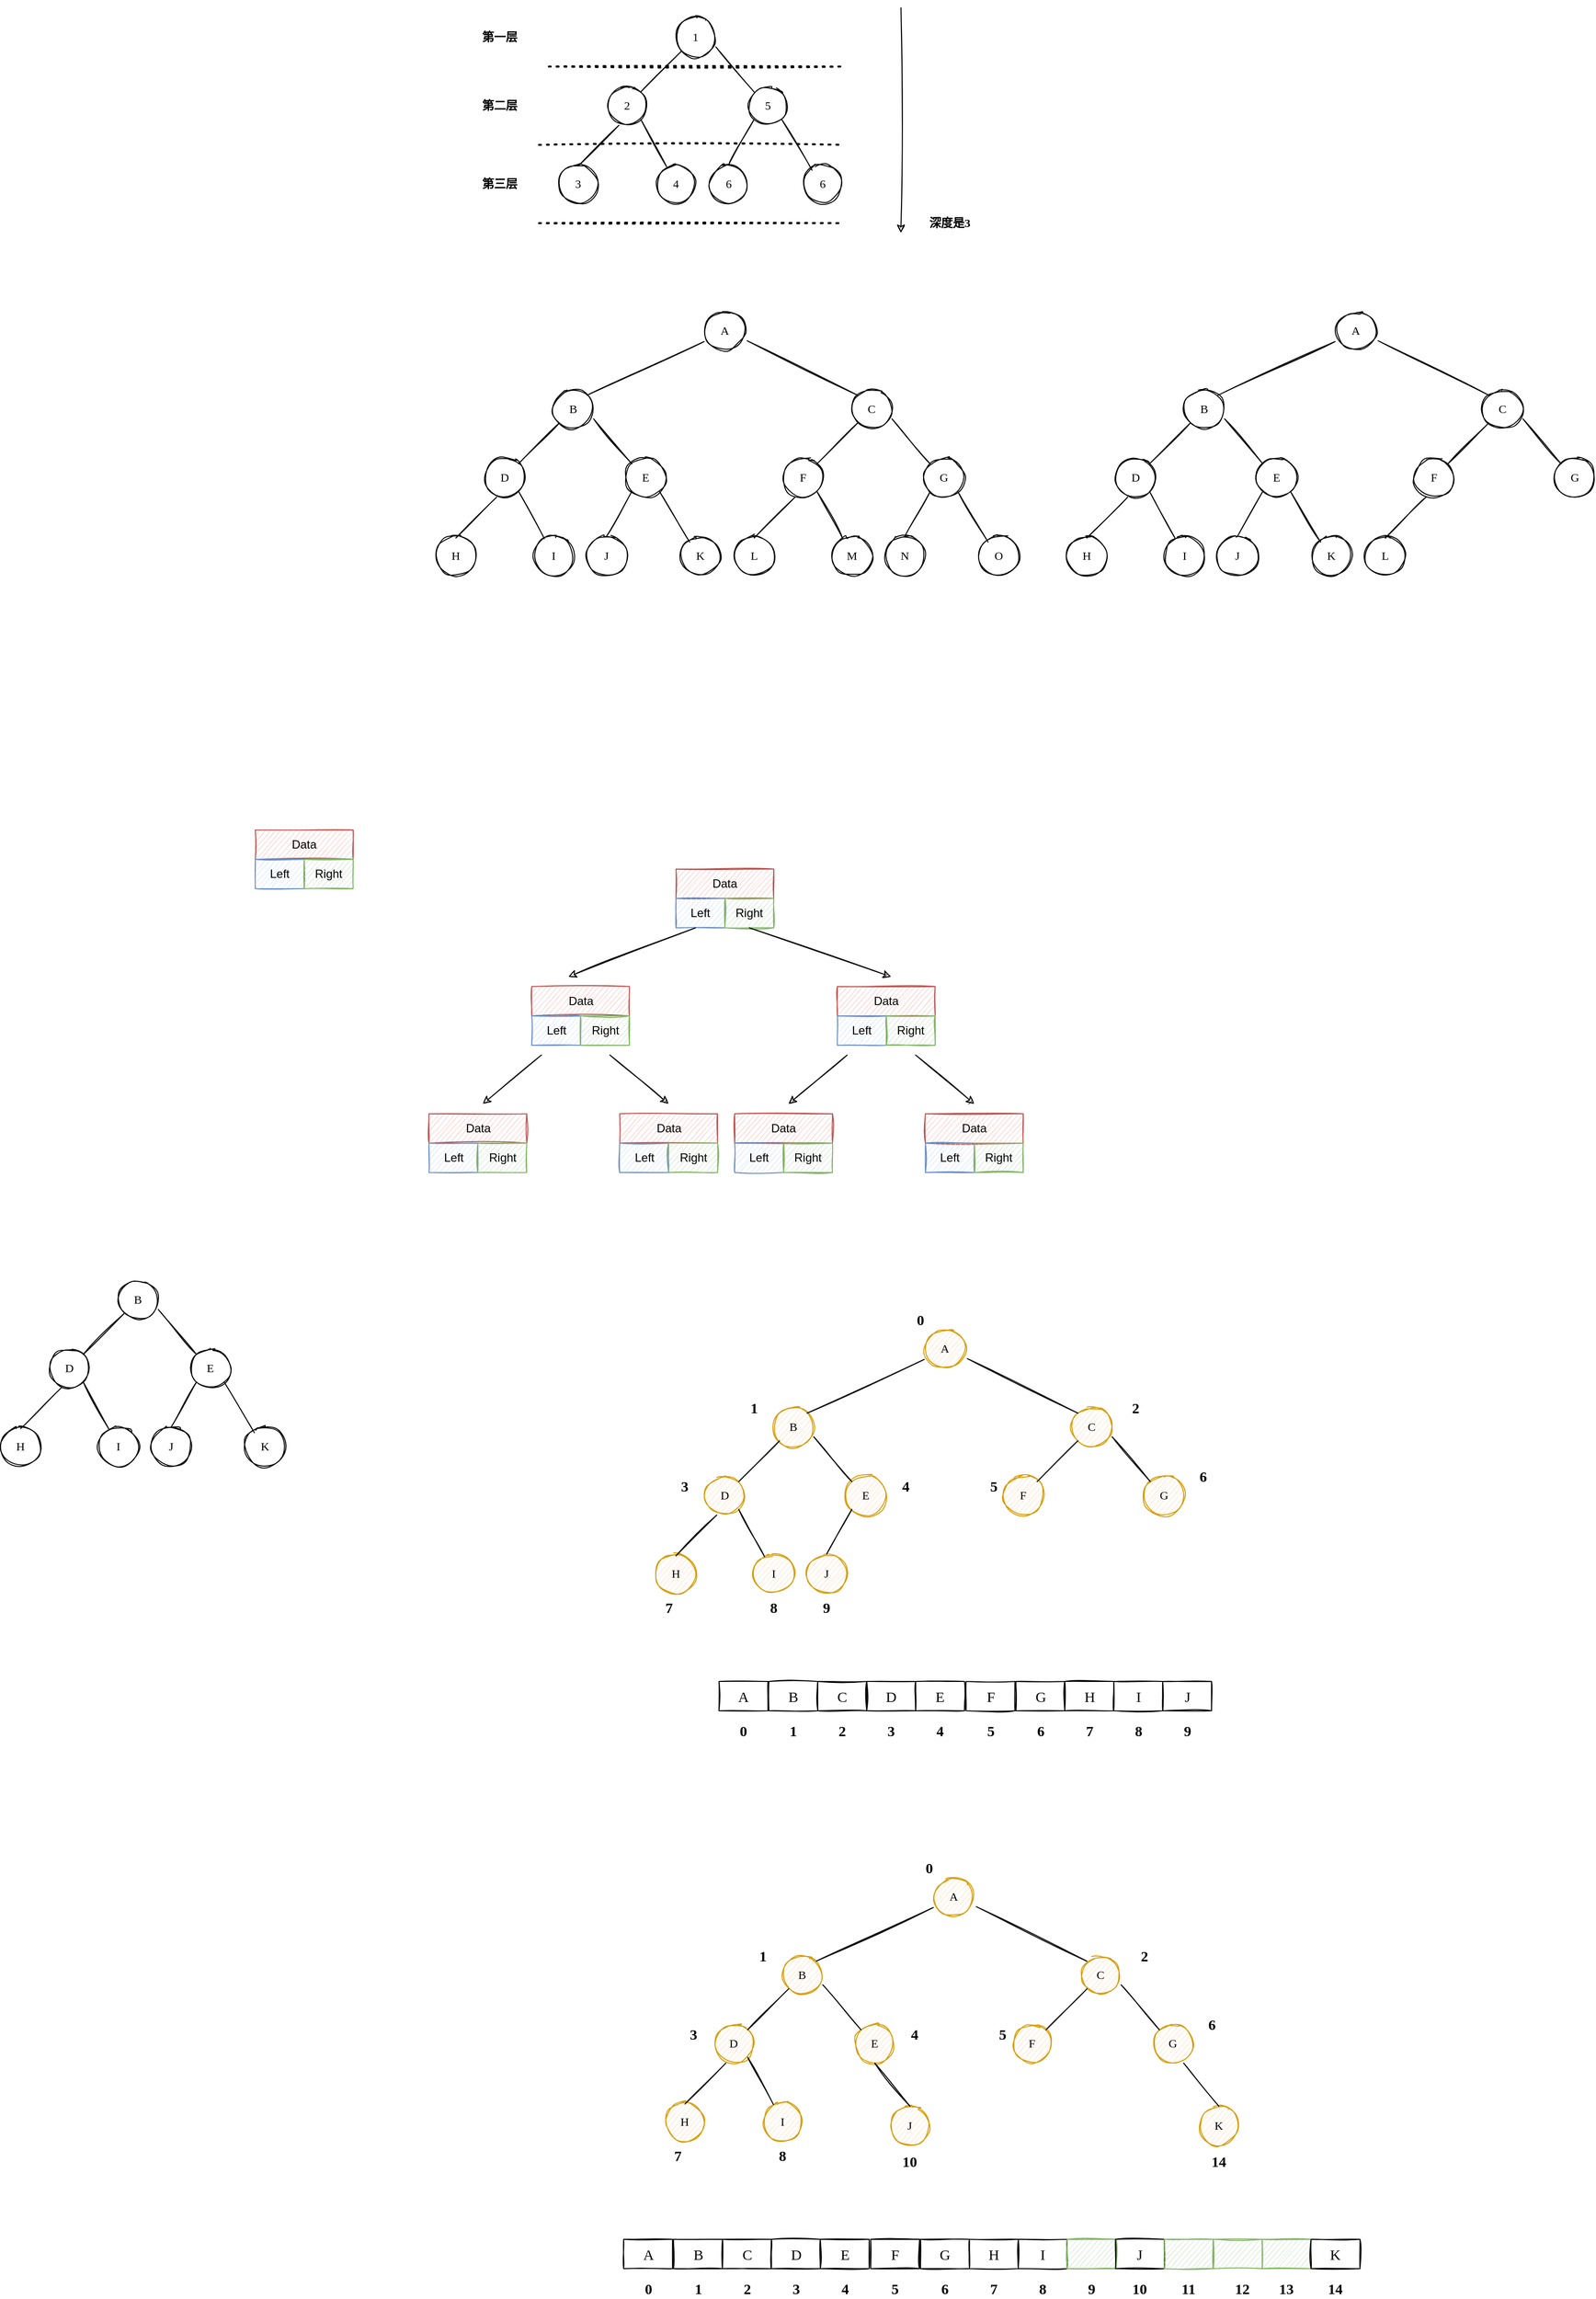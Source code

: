 <mxfile version="14.5.1" type="device"><diagram id="AjD2eCS2qsiHTyneQqth" name="二叉树"><mxGraphModel dx="1788" dy="632" grid="1" gridSize="10" guides="1" tooltips="1" connect="1" arrows="1" fold="1" page="1" pageScale="1" pageWidth="827" pageHeight="1169" math="0" shadow="0"><root><mxCell id="0"/><mxCell id="1" parent="0"/><mxCell id="x9iLLm8WanFrZs3Th1T4-1" value="1" style="ellipse;whiteSpace=wrap;html=1;aspect=fixed;fontFamily=Comic Sans MS;sketch=1;" parent="1" vertex="1"><mxGeometry x="320" y="130" width="40" height="40" as="geometry"/></mxCell><mxCell id="x9iLLm8WanFrZs3Th1T4-2" value="2" style="ellipse;whiteSpace=wrap;html=1;aspect=fixed;fontFamily=Comic Sans MS;sketch=1;" parent="1" vertex="1"><mxGeometry x="250" y="200" width="40" height="40" as="geometry"/></mxCell><mxCell id="x9iLLm8WanFrZs3Th1T4-3" value="5" style="ellipse;whiteSpace=wrap;html=1;aspect=fixed;fontFamily=Comic Sans MS;sketch=1;" parent="1" vertex="1"><mxGeometry x="394" y="200" width="40" height="40" as="geometry"/></mxCell><mxCell id="x9iLLm8WanFrZs3Th1T4-4" value="3" style="ellipse;whiteSpace=wrap;html=1;aspect=fixed;fontFamily=Comic Sans MS;sketch=1;" parent="1" vertex="1"><mxGeometry x="200" y="280" width="40" height="40" as="geometry"/></mxCell><mxCell id="x9iLLm8WanFrZs3Th1T4-5" value="4" style="ellipse;whiteSpace=wrap;html=1;aspect=fixed;fontFamily=Comic Sans MS;sketch=1;" parent="1" vertex="1"><mxGeometry x="300" y="280" width="40" height="40" as="geometry"/></mxCell><mxCell id="x9iLLm8WanFrZs3Th1T4-6" value="6" style="ellipse;whiteSpace=wrap;html=1;aspect=fixed;fontFamily=Comic Sans MS;sketch=1;" parent="1" vertex="1"><mxGeometry x="354" y="280" width="40" height="40" as="geometry"/></mxCell><mxCell id="x9iLLm8WanFrZs3Th1T4-7" value="6" style="ellipse;whiteSpace=wrap;html=1;aspect=fixed;fontFamily=Comic Sans MS;sketch=1;" parent="1" vertex="1"><mxGeometry x="450" y="280" width="40" height="40" as="geometry"/></mxCell><mxCell id="x9iLLm8WanFrZs3Th1T4-8" value="" style="endArrow=none;html=1;exitX=1;exitY=0;exitDx=0;exitDy=0;entryX=0;entryY=1;entryDx=0;entryDy=0;fontFamily=Comic Sans MS;sketch=1;" parent="1" source="x9iLLm8WanFrZs3Th1T4-2" target="x9iLLm8WanFrZs3Th1T4-1" edge="1"><mxGeometry width="50" height="50" relative="1" as="geometry"><mxPoint x="290" y="200" as="sourcePoint"/><mxPoint x="320" y="170" as="targetPoint"/></mxGeometry></mxCell><mxCell id="x9iLLm8WanFrZs3Th1T4-9" value="" style="endArrow=none;html=1;exitX=1;exitY=0;exitDx=0;exitDy=0;entryX=0;entryY=1;entryDx=0;entryDy=0;fontFamily=Comic Sans MS;sketch=1;" parent="1" edge="1"><mxGeometry width="50" height="50" relative="1" as="geometry"><mxPoint x="220.002" y="281.718" as="sourcePoint"/><mxPoint x="261.718" y="240.002" as="targetPoint"/></mxGeometry></mxCell><mxCell id="x9iLLm8WanFrZs3Th1T4-10" value="" style="endArrow=none;html=1;exitX=1;exitY=1;exitDx=0;exitDy=0;fontFamily=Comic Sans MS;sketch=1;" parent="1" source="x9iLLm8WanFrZs3Th1T4-2" target="x9iLLm8WanFrZs3Th1T4-5" edge="1"><mxGeometry width="50" height="50" relative="1" as="geometry"><mxPoint x="304.142" y="225.858" as="sourcePoint"/><mxPoint x="345.858" y="184.142" as="targetPoint"/></mxGeometry></mxCell><mxCell id="x9iLLm8WanFrZs3Th1T4-11" value="" style="endArrow=none;html=1;exitX=1;exitY=1;exitDx=0;exitDy=0;entryX=0;entryY=0;entryDx=0;entryDy=0;fontFamily=Comic Sans MS;sketch=1;" parent="1" target="x9iLLm8WanFrZs3Th1T4-3" edge="1"><mxGeometry width="50" height="50" relative="1" as="geometry"><mxPoint x="360.812" y="160.002" as="sourcePoint"/><mxPoint x="387.188" y="208.251" as="targetPoint"/></mxGeometry></mxCell><mxCell id="x9iLLm8WanFrZs3Th1T4-12" value="" style="endArrow=none;html=1;exitX=1;exitY=1;exitDx=0;exitDy=0;entryX=0;entryY=0;entryDx=0;entryDy=0;fontFamily=Comic Sans MS;sketch=1;" parent="1" source="x9iLLm8WanFrZs3Th1T4-3" edge="1"><mxGeometry width="50" height="50" relative="1" as="geometry"><mxPoint x="420.002" y="240.002" as="sourcePoint"/><mxPoint x="459.048" y="285.858" as="targetPoint"/></mxGeometry></mxCell><mxCell id="x9iLLm8WanFrZs3Th1T4-13" value="" style="endArrow=none;html=1;exitX=0;exitY=1;exitDx=0;exitDy=0;entryX=0.5;entryY=0;entryDx=0;entryDy=0;fontFamily=Comic Sans MS;sketch=1;" parent="1" source="x9iLLm8WanFrZs3Th1T4-3" target="x9iLLm8WanFrZs3Th1T4-6" edge="1"><mxGeometry width="50" height="50" relative="1" as="geometry"><mxPoint x="430.002" y="250.002" as="sourcePoint"/><mxPoint x="469.048" y="295.858" as="targetPoint"/></mxGeometry></mxCell><mxCell id="x9iLLm8WanFrZs3Th1T4-14" value="" style="endArrow=classic;html=1;fontFamily=Comic Sans MS;sketch=1;" parent="1" edge="1"><mxGeometry width="50" height="50" relative="1" as="geometry"><mxPoint x="550" y="120" as="sourcePoint"/><mxPoint x="550" y="350" as="targetPoint"/></mxGeometry></mxCell><mxCell id="x9iLLm8WanFrZs3Th1T4-15" value="" style="endArrow=none;dashed=1;html=1;dashPattern=1 3;strokeWidth=2;fontFamily=Comic Sans MS;sketch=1;" parent="1" edge="1"><mxGeometry width="50" height="50" relative="1" as="geometry"><mxPoint x="190" y="180" as="sourcePoint"/><mxPoint x="490" y="180" as="targetPoint"/></mxGeometry></mxCell><mxCell id="x9iLLm8WanFrZs3Th1T4-16" value="" style="endArrow=none;dashed=1;html=1;dashPattern=1 3;strokeWidth=2;fontFamily=Comic Sans MS;sketch=1;" parent="1" edge="1"><mxGeometry width="50" height="50" relative="1" as="geometry"><mxPoint x="180" y="260" as="sourcePoint"/><mxPoint x="490" y="260" as="targetPoint"/></mxGeometry></mxCell><mxCell id="x9iLLm8WanFrZs3Th1T4-17" value="" style="endArrow=none;dashed=1;html=1;dashPattern=1 3;strokeWidth=2;fontFamily=Comic Sans MS;sketch=1;" parent="1" edge="1"><mxGeometry width="50" height="50" relative="1" as="geometry"><mxPoint x="180" y="340" as="sourcePoint"/><mxPoint x="490" y="340" as="targetPoint"/></mxGeometry></mxCell><mxCell id="x9iLLm8WanFrZs3Th1T4-18" value="第一层" style="text;html=1;strokeColor=none;fillColor=none;align=center;verticalAlign=middle;whiteSpace=wrap;rounded=0;fontFamily=Comic Sans MS;sketch=1;fontStyle=1" parent="1" vertex="1"><mxGeometry x="120" y="140" width="40" height="20" as="geometry"/></mxCell><mxCell id="x9iLLm8WanFrZs3Th1T4-19" value="第二层" style="text;html=1;strokeColor=none;fillColor=none;align=center;verticalAlign=middle;whiteSpace=wrap;rounded=0;fontFamily=Comic Sans MS;sketch=1;fontStyle=1" parent="1" vertex="1"><mxGeometry x="120" y="210" width="40" height="20" as="geometry"/></mxCell><mxCell id="x9iLLm8WanFrZs3Th1T4-20" value="第三层" style="text;html=1;strokeColor=none;fillColor=none;align=center;verticalAlign=middle;whiteSpace=wrap;rounded=0;fontFamily=Comic Sans MS;sketch=1;fontStyle=1" parent="1" vertex="1"><mxGeometry x="120" y="290" width="40" height="20" as="geometry"/></mxCell><mxCell id="x9iLLm8WanFrZs3Th1T4-21" value="深度是3" style="text;html=1;strokeColor=none;fillColor=none;align=center;verticalAlign=middle;whiteSpace=wrap;rounded=0;fontFamily=Comic Sans MS;sketch=1;fontStyle=1" parent="1" vertex="1"><mxGeometry x="570" y="330" width="60" height="20" as="geometry"/></mxCell><mxCell id="x9iLLm8WanFrZs3Th1T4-23" value="B" style="ellipse;whiteSpace=wrap;html=1;aspect=fixed;fontFamily=Comic Sans MS;sketch=1;" parent="1" vertex="1"><mxGeometry x="195" y="510" width="40" height="40" as="geometry"/></mxCell><mxCell id="x9iLLm8WanFrZs3Th1T4-24" value="D" style="ellipse;whiteSpace=wrap;html=1;aspect=fixed;fontFamily=Comic Sans MS;sketch=1;" parent="1" vertex="1"><mxGeometry x="125" y="580" width="40" height="40" as="geometry"/></mxCell><mxCell id="x9iLLm8WanFrZs3Th1T4-25" value="E" style="ellipse;whiteSpace=wrap;html=1;aspect=fixed;fontFamily=Comic Sans MS;sketch=1;" parent="1" vertex="1"><mxGeometry x="269" y="580" width="40" height="40" as="geometry"/></mxCell><mxCell id="x9iLLm8WanFrZs3Th1T4-26" value="H" style="ellipse;whiteSpace=wrap;html=1;aspect=fixed;fontFamily=Comic Sans MS;sketch=1;" parent="1" vertex="1"><mxGeometry x="75" y="660" width="40" height="40" as="geometry"/></mxCell><mxCell id="x9iLLm8WanFrZs3Th1T4-27" value="I" style="ellipse;whiteSpace=wrap;html=1;aspect=fixed;fontFamily=Comic Sans MS;sketch=1;" parent="1" vertex="1"><mxGeometry x="175" y="660" width="40" height="40" as="geometry"/></mxCell><mxCell id="x9iLLm8WanFrZs3Th1T4-28" value="J" style="ellipse;whiteSpace=wrap;html=1;aspect=fixed;fontFamily=Comic Sans MS;sketch=1;" parent="1" vertex="1"><mxGeometry x="229" y="660" width="40" height="40" as="geometry"/></mxCell><mxCell id="x9iLLm8WanFrZs3Th1T4-29" value="K" style="ellipse;whiteSpace=wrap;html=1;aspect=fixed;fontFamily=Comic Sans MS;sketch=1;" parent="1" vertex="1"><mxGeometry x="325" y="660" width="40" height="40" as="geometry"/></mxCell><mxCell id="x9iLLm8WanFrZs3Th1T4-30" value="" style="endArrow=none;html=1;exitX=1;exitY=0;exitDx=0;exitDy=0;entryX=0;entryY=1;entryDx=0;entryDy=0;fontFamily=Comic Sans MS;sketch=1;" parent="1" source="x9iLLm8WanFrZs3Th1T4-24" target="x9iLLm8WanFrZs3Th1T4-23" edge="1"><mxGeometry width="50" height="50" relative="1" as="geometry"><mxPoint x="165" y="580" as="sourcePoint"/><mxPoint x="195" y="550" as="targetPoint"/></mxGeometry></mxCell><mxCell id="x9iLLm8WanFrZs3Th1T4-31" value="" style="endArrow=none;html=1;exitX=1;exitY=0;exitDx=0;exitDy=0;entryX=0;entryY=1;entryDx=0;entryDy=0;fontFamily=Comic Sans MS;sketch=1;" parent="1" edge="1"><mxGeometry width="50" height="50" relative="1" as="geometry"><mxPoint x="95.002" y="661.718" as="sourcePoint"/><mxPoint x="136.718" y="620.002" as="targetPoint"/></mxGeometry></mxCell><mxCell id="x9iLLm8WanFrZs3Th1T4-32" value="" style="endArrow=none;html=1;exitX=1;exitY=1;exitDx=0;exitDy=0;fontFamily=Comic Sans MS;sketch=1;" parent="1" source="x9iLLm8WanFrZs3Th1T4-24" target="x9iLLm8WanFrZs3Th1T4-27" edge="1"><mxGeometry width="50" height="50" relative="1" as="geometry"><mxPoint x="179.142" y="605.858" as="sourcePoint"/><mxPoint x="220.858" y="564.142" as="targetPoint"/></mxGeometry></mxCell><mxCell id="x9iLLm8WanFrZs3Th1T4-33" value="" style="endArrow=none;html=1;exitX=1;exitY=1;exitDx=0;exitDy=0;entryX=0;entryY=0;entryDx=0;entryDy=0;fontFamily=Comic Sans MS;sketch=1;" parent="1" target="x9iLLm8WanFrZs3Th1T4-25" edge="1"><mxGeometry width="50" height="50" relative="1" as="geometry"><mxPoint x="235.812" y="540.002" as="sourcePoint"/><mxPoint x="262.188" y="588.251" as="targetPoint"/></mxGeometry></mxCell><mxCell id="x9iLLm8WanFrZs3Th1T4-34" value="" style="endArrow=none;html=1;exitX=1;exitY=1;exitDx=0;exitDy=0;entryX=0;entryY=0;entryDx=0;entryDy=0;fontFamily=Comic Sans MS;sketch=1;" parent="1" source="x9iLLm8WanFrZs3Th1T4-25" edge="1"><mxGeometry width="50" height="50" relative="1" as="geometry"><mxPoint x="295.002" y="620.002" as="sourcePoint"/><mxPoint x="334.048" y="665.858" as="targetPoint"/></mxGeometry></mxCell><mxCell id="x9iLLm8WanFrZs3Th1T4-35" value="" style="endArrow=none;html=1;exitX=0;exitY=1;exitDx=0;exitDy=0;entryX=0.5;entryY=0;entryDx=0;entryDy=0;fontFamily=Comic Sans MS;sketch=1;" parent="1" source="x9iLLm8WanFrZs3Th1T4-25" target="x9iLLm8WanFrZs3Th1T4-28" edge="1"><mxGeometry width="50" height="50" relative="1" as="geometry"><mxPoint x="305.002" y="630.002" as="sourcePoint"/><mxPoint x="344.048" y="675.858" as="targetPoint"/></mxGeometry></mxCell><mxCell id="x9iLLm8WanFrZs3Th1T4-36" value="C" style="ellipse;whiteSpace=wrap;html=1;aspect=fixed;fontFamily=Comic Sans MS;sketch=1;" parent="1" vertex="1"><mxGeometry x="500" y="510" width="40" height="40" as="geometry"/></mxCell><mxCell id="x9iLLm8WanFrZs3Th1T4-37" value="F" style="ellipse;whiteSpace=wrap;html=1;aspect=fixed;fontFamily=Comic Sans MS;sketch=1;" parent="1" vertex="1"><mxGeometry x="430" y="580" width="40" height="40" as="geometry"/></mxCell><mxCell id="x9iLLm8WanFrZs3Th1T4-38" value="G" style="ellipse;whiteSpace=wrap;html=1;aspect=fixed;fontFamily=Comic Sans MS;sketch=1;" parent="1" vertex="1"><mxGeometry x="574" y="580" width="40" height="40" as="geometry"/></mxCell><mxCell id="x9iLLm8WanFrZs3Th1T4-39" value="L" style="ellipse;whiteSpace=wrap;html=1;aspect=fixed;fontFamily=Comic Sans MS;sketch=1;" parent="1" vertex="1"><mxGeometry x="380" y="660" width="40" height="40" as="geometry"/></mxCell><mxCell id="x9iLLm8WanFrZs3Th1T4-40" value="M" style="ellipse;whiteSpace=wrap;html=1;aspect=fixed;fontFamily=Comic Sans MS;sketch=1;" parent="1" vertex="1"><mxGeometry x="480" y="660" width="40" height="40" as="geometry"/></mxCell><mxCell id="x9iLLm8WanFrZs3Th1T4-41" value="N" style="ellipse;whiteSpace=wrap;html=1;aspect=fixed;fontFamily=Comic Sans MS;sketch=1;" parent="1" vertex="1"><mxGeometry x="534" y="660" width="40" height="40" as="geometry"/></mxCell><mxCell id="x9iLLm8WanFrZs3Th1T4-42" value="O" style="ellipse;whiteSpace=wrap;html=1;aspect=fixed;fontFamily=Comic Sans MS;sketch=1;" parent="1" vertex="1"><mxGeometry x="630" y="660" width="40" height="40" as="geometry"/></mxCell><mxCell id="x9iLLm8WanFrZs3Th1T4-43" value="" style="endArrow=none;html=1;exitX=1;exitY=0;exitDx=0;exitDy=0;entryX=0;entryY=1;entryDx=0;entryDy=0;fontFamily=Comic Sans MS;sketch=1;" parent="1" source="x9iLLm8WanFrZs3Th1T4-37" target="x9iLLm8WanFrZs3Th1T4-36" edge="1"><mxGeometry width="50" height="50" relative="1" as="geometry"><mxPoint x="470" y="580" as="sourcePoint"/><mxPoint x="500" y="550" as="targetPoint"/></mxGeometry></mxCell><mxCell id="x9iLLm8WanFrZs3Th1T4-44" value="" style="endArrow=none;html=1;exitX=1;exitY=0;exitDx=0;exitDy=0;entryX=0;entryY=1;entryDx=0;entryDy=0;fontFamily=Comic Sans MS;sketch=1;" parent="1" edge="1"><mxGeometry width="50" height="50" relative="1" as="geometry"><mxPoint x="400.002" y="661.718" as="sourcePoint"/><mxPoint x="441.718" y="620.002" as="targetPoint"/></mxGeometry></mxCell><mxCell id="x9iLLm8WanFrZs3Th1T4-45" value="" style="endArrow=none;html=1;exitX=1;exitY=1;exitDx=0;exitDy=0;fontFamily=Comic Sans MS;sketch=1;" parent="1" source="x9iLLm8WanFrZs3Th1T4-37" target="x9iLLm8WanFrZs3Th1T4-40" edge="1"><mxGeometry width="50" height="50" relative="1" as="geometry"><mxPoint x="484.142" y="605.858" as="sourcePoint"/><mxPoint x="525.858" y="564.142" as="targetPoint"/></mxGeometry></mxCell><mxCell id="x9iLLm8WanFrZs3Th1T4-46" value="" style="endArrow=none;html=1;exitX=1;exitY=1;exitDx=0;exitDy=0;entryX=0;entryY=0;entryDx=0;entryDy=0;fontFamily=Comic Sans MS;sketch=1;" parent="1" target="x9iLLm8WanFrZs3Th1T4-38" edge="1"><mxGeometry width="50" height="50" relative="1" as="geometry"><mxPoint x="540.812" y="540.002" as="sourcePoint"/><mxPoint x="567.188" y="588.251" as="targetPoint"/></mxGeometry></mxCell><mxCell id="x9iLLm8WanFrZs3Th1T4-47" value="" style="endArrow=none;html=1;exitX=1;exitY=1;exitDx=0;exitDy=0;entryX=0;entryY=0;entryDx=0;entryDy=0;fontFamily=Comic Sans MS;sketch=1;" parent="1" source="x9iLLm8WanFrZs3Th1T4-38" edge="1"><mxGeometry width="50" height="50" relative="1" as="geometry"><mxPoint x="600.002" y="620.002" as="sourcePoint"/><mxPoint x="639.048" y="665.858" as="targetPoint"/></mxGeometry></mxCell><mxCell id="x9iLLm8WanFrZs3Th1T4-48" value="" style="endArrow=none;html=1;exitX=0;exitY=1;exitDx=0;exitDy=0;entryX=0.5;entryY=0;entryDx=0;entryDy=0;fontFamily=Comic Sans MS;sketch=1;" parent="1" source="x9iLLm8WanFrZs3Th1T4-38" target="x9iLLm8WanFrZs3Th1T4-41" edge="1"><mxGeometry width="50" height="50" relative="1" as="geometry"><mxPoint x="610.002" y="630.002" as="sourcePoint"/><mxPoint x="649.048" y="675.858" as="targetPoint"/></mxGeometry></mxCell><mxCell id="x9iLLm8WanFrZs3Th1T4-49" value="A" style="ellipse;whiteSpace=wrap;html=1;aspect=fixed;fontFamily=Comic Sans MS;sketch=1;" parent="1" vertex="1"><mxGeometry x="350" y="430" width="40" height="40" as="geometry"/></mxCell><mxCell id="x9iLLm8WanFrZs3Th1T4-50" value="" style="endArrow=none;html=1;exitX=1;exitY=0;exitDx=0;exitDy=0;entryX=-0.03;entryY=0.775;entryDx=0;entryDy=0;fontFamily=Comic Sans MS;sketch=1;entryPerimeter=0;" parent="1" source="x9iLLm8WanFrZs3Th1T4-23" target="x9iLLm8WanFrZs3Th1T4-49" edge="1"><mxGeometry width="50" height="50" relative="1" as="geometry"><mxPoint x="250.002" y="511.718" as="sourcePoint"/><mxPoint x="291.718" y="470.002" as="targetPoint"/></mxGeometry></mxCell><mxCell id="x9iLLm8WanFrZs3Th1T4-51" value="" style="endArrow=none;html=1;exitX=1.07;exitY=0.755;exitDx=0;exitDy=0;entryX=0;entryY=0;entryDx=0;entryDy=0;fontFamily=Comic Sans MS;sketch=1;exitPerimeter=0;" parent="1" source="x9iLLm8WanFrZs3Th1T4-49" target="x9iLLm8WanFrZs3Th1T4-36" edge="1"><mxGeometry width="50" height="50" relative="1" as="geometry"><mxPoint x="239.142" y="525.858" as="sourcePoint"/><mxPoint x="358.8" y="471" as="targetPoint"/></mxGeometry></mxCell><mxCell id="x9iLLm8WanFrZs3Th1T4-52" value="B" style="ellipse;whiteSpace=wrap;html=1;aspect=fixed;fontFamily=Comic Sans MS;sketch=1;" parent="1" vertex="1"><mxGeometry x="840" y="510" width="40" height="40" as="geometry"/></mxCell><mxCell id="x9iLLm8WanFrZs3Th1T4-53" value="D" style="ellipse;whiteSpace=wrap;html=1;aspect=fixed;fontFamily=Comic Sans MS;sketch=1;" parent="1" vertex="1"><mxGeometry x="770" y="580" width="40" height="40" as="geometry"/></mxCell><mxCell id="x9iLLm8WanFrZs3Th1T4-54" value="E" style="ellipse;whiteSpace=wrap;html=1;aspect=fixed;fontFamily=Comic Sans MS;sketch=1;" parent="1" vertex="1"><mxGeometry x="914" y="580" width="40" height="40" as="geometry"/></mxCell><mxCell id="x9iLLm8WanFrZs3Th1T4-55" value="H" style="ellipse;whiteSpace=wrap;html=1;aspect=fixed;fontFamily=Comic Sans MS;sketch=1;" parent="1" vertex="1"><mxGeometry x="720" y="660" width="40" height="40" as="geometry"/></mxCell><mxCell id="x9iLLm8WanFrZs3Th1T4-56" value="I" style="ellipse;whiteSpace=wrap;html=1;aspect=fixed;fontFamily=Comic Sans MS;sketch=1;" parent="1" vertex="1"><mxGeometry x="820" y="660" width="40" height="40" as="geometry"/></mxCell><mxCell id="x9iLLm8WanFrZs3Th1T4-57" value="J" style="ellipse;whiteSpace=wrap;html=1;aspect=fixed;fontFamily=Comic Sans MS;sketch=1;" parent="1" vertex="1"><mxGeometry x="874" y="660" width="40" height="40" as="geometry"/></mxCell><mxCell id="x9iLLm8WanFrZs3Th1T4-58" value="K" style="ellipse;whiteSpace=wrap;html=1;aspect=fixed;fontFamily=Comic Sans MS;sketch=1;" parent="1" vertex="1"><mxGeometry x="970" y="660" width="40" height="40" as="geometry"/></mxCell><mxCell id="x9iLLm8WanFrZs3Th1T4-59" value="" style="endArrow=none;html=1;exitX=1;exitY=0;exitDx=0;exitDy=0;entryX=0;entryY=1;entryDx=0;entryDy=0;fontFamily=Comic Sans MS;sketch=1;" parent="1" source="x9iLLm8WanFrZs3Th1T4-53" target="x9iLLm8WanFrZs3Th1T4-52" edge="1"><mxGeometry width="50" height="50" relative="1" as="geometry"><mxPoint x="810" y="580" as="sourcePoint"/><mxPoint x="840" y="550" as="targetPoint"/></mxGeometry></mxCell><mxCell id="x9iLLm8WanFrZs3Th1T4-60" value="" style="endArrow=none;html=1;exitX=1;exitY=0;exitDx=0;exitDy=0;entryX=0;entryY=1;entryDx=0;entryDy=0;fontFamily=Comic Sans MS;sketch=1;" parent="1" edge="1"><mxGeometry width="50" height="50" relative="1" as="geometry"><mxPoint x="740.002" y="661.718" as="sourcePoint"/><mxPoint x="781.718" y="620.002" as="targetPoint"/></mxGeometry></mxCell><mxCell id="x9iLLm8WanFrZs3Th1T4-61" value="" style="endArrow=none;html=1;exitX=1;exitY=1;exitDx=0;exitDy=0;fontFamily=Comic Sans MS;sketch=1;" parent="1" source="x9iLLm8WanFrZs3Th1T4-53" target="x9iLLm8WanFrZs3Th1T4-56" edge="1"><mxGeometry width="50" height="50" relative="1" as="geometry"><mxPoint x="824.142" y="605.858" as="sourcePoint"/><mxPoint x="865.858" y="564.142" as="targetPoint"/></mxGeometry></mxCell><mxCell id="x9iLLm8WanFrZs3Th1T4-62" value="" style="endArrow=none;html=1;exitX=1;exitY=1;exitDx=0;exitDy=0;entryX=0;entryY=0;entryDx=0;entryDy=0;fontFamily=Comic Sans MS;sketch=1;" parent="1" target="x9iLLm8WanFrZs3Th1T4-54" edge="1"><mxGeometry width="50" height="50" relative="1" as="geometry"><mxPoint x="880.812" y="540.002" as="sourcePoint"/><mxPoint x="907.188" y="588.251" as="targetPoint"/></mxGeometry></mxCell><mxCell id="x9iLLm8WanFrZs3Th1T4-63" value="" style="endArrow=none;html=1;exitX=1;exitY=1;exitDx=0;exitDy=0;entryX=0;entryY=0;entryDx=0;entryDy=0;fontFamily=Comic Sans MS;sketch=1;" parent="1" source="x9iLLm8WanFrZs3Th1T4-54" edge="1"><mxGeometry width="50" height="50" relative="1" as="geometry"><mxPoint x="940.002" y="620.002" as="sourcePoint"/><mxPoint x="979.048" y="665.858" as="targetPoint"/></mxGeometry></mxCell><mxCell id="x9iLLm8WanFrZs3Th1T4-64" value="" style="endArrow=none;html=1;exitX=0;exitY=1;exitDx=0;exitDy=0;entryX=0.5;entryY=0;entryDx=0;entryDy=0;fontFamily=Comic Sans MS;sketch=1;" parent="1" source="x9iLLm8WanFrZs3Th1T4-54" target="x9iLLm8WanFrZs3Th1T4-57" edge="1"><mxGeometry width="50" height="50" relative="1" as="geometry"><mxPoint x="950.002" y="630.002" as="sourcePoint"/><mxPoint x="989.048" y="675.858" as="targetPoint"/></mxGeometry></mxCell><mxCell id="x9iLLm8WanFrZs3Th1T4-65" value="C" style="ellipse;whiteSpace=wrap;html=1;aspect=fixed;fontFamily=Comic Sans MS;sketch=1;" parent="1" vertex="1"><mxGeometry x="1145" y="510" width="40" height="40" as="geometry"/></mxCell><mxCell id="x9iLLm8WanFrZs3Th1T4-66" value="F" style="ellipse;whiteSpace=wrap;html=1;aspect=fixed;fontFamily=Comic Sans MS;sketch=1;" parent="1" vertex="1"><mxGeometry x="1075" y="580" width="40" height="40" as="geometry"/></mxCell><mxCell id="x9iLLm8WanFrZs3Th1T4-67" value="G" style="ellipse;whiteSpace=wrap;html=1;aspect=fixed;fontFamily=Comic Sans MS;sketch=1;" parent="1" vertex="1"><mxGeometry x="1219" y="580" width="40" height="40" as="geometry"/></mxCell><mxCell id="x9iLLm8WanFrZs3Th1T4-68" value="L" style="ellipse;whiteSpace=wrap;html=1;aspect=fixed;fontFamily=Comic Sans MS;sketch=1;" parent="1" vertex="1"><mxGeometry x="1025" y="660" width="40" height="40" as="geometry"/></mxCell><mxCell id="x9iLLm8WanFrZs3Th1T4-72" value="" style="endArrow=none;html=1;exitX=1;exitY=0;exitDx=0;exitDy=0;entryX=0;entryY=1;entryDx=0;entryDy=0;fontFamily=Comic Sans MS;sketch=1;" parent="1" source="x9iLLm8WanFrZs3Th1T4-66" target="x9iLLm8WanFrZs3Th1T4-65" edge="1"><mxGeometry width="50" height="50" relative="1" as="geometry"><mxPoint x="1115" y="580" as="sourcePoint"/><mxPoint x="1145" y="550" as="targetPoint"/></mxGeometry></mxCell><mxCell id="x9iLLm8WanFrZs3Th1T4-73" value="" style="endArrow=none;html=1;exitX=1;exitY=0;exitDx=0;exitDy=0;entryX=0;entryY=1;entryDx=0;entryDy=0;fontFamily=Comic Sans MS;sketch=1;" parent="1" edge="1"><mxGeometry width="50" height="50" relative="1" as="geometry"><mxPoint x="1045.002" y="661.718" as="sourcePoint"/><mxPoint x="1086.718" y="620.002" as="targetPoint"/></mxGeometry></mxCell><mxCell id="x9iLLm8WanFrZs3Th1T4-75" value="" style="endArrow=none;html=1;exitX=1;exitY=1;exitDx=0;exitDy=0;entryX=0;entryY=0;entryDx=0;entryDy=0;fontFamily=Comic Sans MS;sketch=1;" parent="1" target="x9iLLm8WanFrZs3Th1T4-67" edge="1"><mxGeometry width="50" height="50" relative="1" as="geometry"><mxPoint x="1185.812" y="540.002" as="sourcePoint"/><mxPoint x="1212.188" y="588.251" as="targetPoint"/></mxGeometry></mxCell><mxCell id="x9iLLm8WanFrZs3Th1T4-78" value="A" style="ellipse;whiteSpace=wrap;html=1;aspect=fixed;fontFamily=Comic Sans MS;sketch=1;" parent="1" vertex="1"><mxGeometry x="995" y="430" width="40" height="40" as="geometry"/></mxCell><mxCell id="x9iLLm8WanFrZs3Th1T4-79" value="" style="endArrow=none;html=1;exitX=1;exitY=0;exitDx=0;exitDy=0;entryX=-0.03;entryY=0.775;entryDx=0;entryDy=0;fontFamily=Comic Sans MS;sketch=1;entryPerimeter=0;" parent="1" source="x9iLLm8WanFrZs3Th1T4-52" target="x9iLLm8WanFrZs3Th1T4-78" edge="1"><mxGeometry width="50" height="50" relative="1" as="geometry"><mxPoint x="895.002" y="511.718" as="sourcePoint"/><mxPoint x="936.718" y="470.002" as="targetPoint"/></mxGeometry></mxCell><mxCell id="x9iLLm8WanFrZs3Th1T4-80" value="" style="endArrow=none;html=1;exitX=1.07;exitY=0.755;exitDx=0;exitDy=0;entryX=0;entryY=0;entryDx=0;entryDy=0;fontFamily=Comic Sans MS;sketch=1;exitPerimeter=0;" parent="1" source="x9iLLm8WanFrZs3Th1T4-78" target="x9iLLm8WanFrZs3Th1T4-65" edge="1"><mxGeometry width="50" height="50" relative="1" as="geometry"><mxPoint x="884.142" y="525.858" as="sourcePoint"/><mxPoint x="1003.8" y="471" as="targetPoint"/></mxGeometry></mxCell><mxCell id="R8ywqrNWY9AcOWYw4wKz-1" value="B" style="ellipse;whiteSpace=wrap;html=1;aspect=fixed;fontFamily=Comic Sans MS;sketch=1;" parent="1" vertex="1"><mxGeometry x="-250" y="1420" width="40" height="40" as="geometry"/></mxCell><mxCell id="R8ywqrNWY9AcOWYw4wKz-2" value="D" style="ellipse;whiteSpace=wrap;html=1;aspect=fixed;fontFamily=Comic Sans MS;sketch=1;" parent="1" vertex="1"><mxGeometry x="-320" y="1490" width="40" height="40" as="geometry"/></mxCell><mxCell id="R8ywqrNWY9AcOWYw4wKz-3" value="E" style="ellipse;whiteSpace=wrap;html=1;aspect=fixed;fontFamily=Comic Sans MS;sketch=1;" parent="1" vertex="1"><mxGeometry x="-176" y="1490" width="40" height="40" as="geometry"/></mxCell><mxCell id="R8ywqrNWY9AcOWYw4wKz-4" value="H" style="ellipse;whiteSpace=wrap;html=1;aspect=fixed;fontFamily=Comic Sans MS;sketch=1;" parent="1" vertex="1"><mxGeometry x="-370" y="1570" width="40" height="40" as="geometry"/></mxCell><mxCell id="R8ywqrNWY9AcOWYw4wKz-5" value="I" style="ellipse;whiteSpace=wrap;html=1;aspect=fixed;fontFamily=Comic Sans MS;sketch=1;" parent="1" vertex="1"><mxGeometry x="-270" y="1570" width="40" height="40" as="geometry"/></mxCell><mxCell id="R8ywqrNWY9AcOWYw4wKz-6" value="J" style="ellipse;whiteSpace=wrap;html=1;aspect=fixed;fontFamily=Comic Sans MS;sketch=1;" parent="1" vertex="1"><mxGeometry x="-216" y="1570" width="40" height="40" as="geometry"/></mxCell><mxCell id="R8ywqrNWY9AcOWYw4wKz-7" value="K" style="ellipse;whiteSpace=wrap;html=1;aspect=fixed;fontFamily=Comic Sans MS;sketch=1;" parent="1" vertex="1"><mxGeometry x="-120" y="1570" width="40" height="40" as="geometry"/></mxCell><mxCell id="R8ywqrNWY9AcOWYw4wKz-8" value="" style="endArrow=none;html=1;exitX=1;exitY=0;exitDx=0;exitDy=0;entryX=0;entryY=1;entryDx=0;entryDy=0;fontFamily=Comic Sans MS;sketch=1;" parent="1" source="R8ywqrNWY9AcOWYw4wKz-2" target="R8ywqrNWY9AcOWYw4wKz-1" edge="1"><mxGeometry width="50" height="50" relative="1" as="geometry"><mxPoint x="-280" y="1490" as="sourcePoint"/><mxPoint x="-250" y="1460" as="targetPoint"/></mxGeometry></mxCell><mxCell id="R8ywqrNWY9AcOWYw4wKz-9" value="" style="endArrow=none;html=1;exitX=1;exitY=0;exitDx=0;exitDy=0;entryX=0;entryY=1;entryDx=0;entryDy=0;fontFamily=Comic Sans MS;sketch=1;" parent="1" edge="1"><mxGeometry width="50" height="50" relative="1" as="geometry"><mxPoint x="-349.998" y="1571.718" as="sourcePoint"/><mxPoint x="-308.282" y="1530.002" as="targetPoint"/></mxGeometry></mxCell><mxCell id="R8ywqrNWY9AcOWYw4wKz-10" value="" style="endArrow=none;html=1;exitX=1;exitY=1;exitDx=0;exitDy=0;fontFamily=Comic Sans MS;sketch=1;" parent="1" source="R8ywqrNWY9AcOWYw4wKz-2" target="R8ywqrNWY9AcOWYw4wKz-5" edge="1"><mxGeometry width="50" height="50" relative="1" as="geometry"><mxPoint x="-265.858" y="1515.858" as="sourcePoint"/><mxPoint x="-224.142" y="1474.142" as="targetPoint"/></mxGeometry></mxCell><mxCell id="R8ywqrNWY9AcOWYw4wKz-11" value="" style="endArrow=none;html=1;exitX=1;exitY=1;exitDx=0;exitDy=0;entryX=0;entryY=0;entryDx=0;entryDy=0;fontFamily=Comic Sans MS;sketch=1;" parent="1" target="R8ywqrNWY9AcOWYw4wKz-3" edge="1"><mxGeometry width="50" height="50" relative="1" as="geometry"><mxPoint x="-209.188" y="1450.002" as="sourcePoint"/><mxPoint x="-182.812" y="1498.251" as="targetPoint"/></mxGeometry></mxCell><mxCell id="R8ywqrNWY9AcOWYw4wKz-12" value="" style="endArrow=none;html=1;exitX=1;exitY=1;exitDx=0;exitDy=0;entryX=0;entryY=0;entryDx=0;entryDy=0;fontFamily=Comic Sans MS;sketch=1;" parent="1" source="R8ywqrNWY9AcOWYw4wKz-3" edge="1"><mxGeometry width="50" height="50" relative="1" as="geometry"><mxPoint x="-149.998" y="1530.002" as="sourcePoint"/><mxPoint x="-110.952" y="1575.858" as="targetPoint"/></mxGeometry></mxCell><mxCell id="R8ywqrNWY9AcOWYw4wKz-13" value="" style="endArrow=none;html=1;exitX=0;exitY=1;exitDx=0;exitDy=0;entryX=0.5;entryY=0;entryDx=0;entryDy=0;fontFamily=Comic Sans MS;sketch=1;" parent="1" source="R8ywqrNWY9AcOWYw4wKz-3" target="R8ywqrNWY9AcOWYw4wKz-6" edge="1"><mxGeometry width="50" height="50" relative="1" as="geometry"><mxPoint x="-139.998" y="1540.002" as="sourcePoint"/><mxPoint x="-100.952" y="1585.858" as="targetPoint"/></mxGeometry></mxCell><mxCell id="R8ywqrNWY9AcOWYw4wKz-30" value="Data" style="rounded=0;whiteSpace=wrap;html=1;fillColor=#f8cecc;sketch=1;strokeColor=#b85450;" parent="1" vertex="1"><mxGeometry x="320" y="1000" width="100" height="30" as="geometry"/></mxCell><mxCell id="R8ywqrNWY9AcOWYw4wKz-32" value="Left" style="rounded=0;whiteSpace=wrap;html=1;fillColor=#dae8fc;sketch=1;strokeColor=#6c8ebf;" parent="1" vertex="1"><mxGeometry x="320" y="1030" width="50" height="30" as="geometry"/></mxCell><mxCell id="R8ywqrNWY9AcOWYw4wKz-33" value="Right" style="rounded=0;whiteSpace=wrap;html=1;fillColor=#d5e8d4;sketch=1;strokeColor=#82b366;" parent="1" vertex="1"><mxGeometry x="370" y="1030" width="50" height="30" as="geometry"/></mxCell><mxCell id="R8ywqrNWY9AcOWYw4wKz-34" value="" style="endArrow=classic;html=1;sketch=1;" parent="1" edge="1"><mxGeometry width="50" height="50" relative="1" as="geometry"><mxPoint x="340" y="1060" as="sourcePoint"/><mxPoint x="210" y="1110" as="targetPoint"/></mxGeometry></mxCell><mxCell id="R8ywqrNWY9AcOWYw4wKz-38" value="Data" style="rounded=0;whiteSpace=wrap;html=1;fillColor=#f8cecc;sketch=1;strokeColor=#b85450;" parent="1" vertex="1"><mxGeometry x="-110" y="960" width="100" height="30" as="geometry"/></mxCell><mxCell id="R8ywqrNWY9AcOWYw4wKz-39" value="Left" style="rounded=0;whiteSpace=wrap;html=1;fillColor=#dae8fc;sketch=1;strokeColor=#6c8ebf;" parent="1" vertex="1"><mxGeometry x="-110" y="990" width="50" height="30" as="geometry"/></mxCell><mxCell id="R8ywqrNWY9AcOWYw4wKz-40" value="Right" style="rounded=0;whiteSpace=wrap;html=1;fillColor=#d5e8d4;sketch=1;strokeColor=#82b366;" parent="1" vertex="1"><mxGeometry x="-60" y="990" width="50" height="30" as="geometry"/></mxCell><mxCell id="R8ywqrNWY9AcOWYw4wKz-41" value="Data" style="rounded=0;whiteSpace=wrap;html=1;fillColor=#f8cecc;sketch=1;strokeColor=#b85450;" parent="1" vertex="1"><mxGeometry x="172.5" y="1120" width="100" height="30" as="geometry"/></mxCell><mxCell id="R8ywqrNWY9AcOWYw4wKz-42" value="Left" style="rounded=0;whiteSpace=wrap;html=1;fillColor=#dae8fc;sketch=1;strokeColor=#6c8ebf;" parent="1" vertex="1"><mxGeometry x="172.5" y="1150" width="50" height="30" as="geometry"/></mxCell><mxCell id="R8ywqrNWY9AcOWYw4wKz-43" value="Right" style="rounded=0;whiteSpace=wrap;html=1;fillColor=#d5e8d4;sketch=1;strokeColor=#82b366;" parent="1" vertex="1"><mxGeometry x="222.5" y="1150" width="50" height="30" as="geometry"/></mxCell><mxCell id="R8ywqrNWY9AcOWYw4wKz-44" value="" style="endArrow=classic;html=1;exitX=0.5;exitY=1;exitDx=0;exitDy=0;sketch=1;" parent="1" source="R8ywqrNWY9AcOWYw4wKz-33" edge="1"><mxGeometry width="50" height="50" relative="1" as="geometry"><mxPoint x="450" y="1150" as="sourcePoint"/><mxPoint x="540" y="1110" as="targetPoint"/></mxGeometry></mxCell><mxCell id="R8ywqrNWY9AcOWYw4wKz-51" value="" style="endArrow=classic;html=1;sketch=1;" parent="1" edge="1"><mxGeometry width="50" height="50" relative="1" as="geometry"><mxPoint x="182.5" y="1190" as="sourcePoint"/><mxPoint x="122.5" y="1240" as="targetPoint"/></mxGeometry></mxCell><mxCell id="R8ywqrNWY9AcOWYw4wKz-52" value="Data" style="rounded=0;whiteSpace=wrap;html=1;fillColor=#f8cecc;sketch=1;strokeColor=#b85450;" parent="1" vertex="1"><mxGeometry x="67.5" y="1250" width="100" height="30" as="geometry"/></mxCell><mxCell id="R8ywqrNWY9AcOWYw4wKz-53" value="Left" style="rounded=0;whiteSpace=wrap;html=1;fillColor=#dae8fc;sketch=1;strokeColor=#6c8ebf;" parent="1" vertex="1"><mxGeometry x="67.5" y="1280" width="50" height="30" as="geometry"/></mxCell><mxCell id="R8ywqrNWY9AcOWYw4wKz-54" value="Right" style="rounded=0;whiteSpace=wrap;html=1;fillColor=#d5e8d4;sketch=1;strokeColor=#82b366;" parent="1" vertex="1"><mxGeometry x="117.5" y="1280" width="50" height="30" as="geometry"/></mxCell><mxCell id="R8ywqrNWY9AcOWYw4wKz-55" value="" style="endArrow=classic;html=1;sketch=1;" parent="1" edge="1"><mxGeometry width="50" height="50" relative="1" as="geometry"><mxPoint x="252.5" y="1190" as="sourcePoint"/><mxPoint x="312.5" y="1240" as="targetPoint"/></mxGeometry></mxCell><mxCell id="R8ywqrNWY9AcOWYw4wKz-56" value="Data" style="rounded=0;whiteSpace=wrap;html=1;fillColor=#f8cecc;sketch=1;strokeColor=#b85450;" parent="1" vertex="1"><mxGeometry x="262.5" y="1250" width="100" height="30" as="geometry"/></mxCell><mxCell id="R8ywqrNWY9AcOWYw4wKz-57" value="Left" style="rounded=0;whiteSpace=wrap;html=1;fillColor=#dae8fc;sketch=1;strokeColor=#6c8ebf;" parent="1" vertex="1"><mxGeometry x="262.5" y="1280" width="50" height="30" as="geometry"/></mxCell><mxCell id="R8ywqrNWY9AcOWYw4wKz-58" value="Right" style="rounded=0;whiteSpace=wrap;html=1;fillColor=#d5e8d4;sketch=1;strokeColor=#82b366;" parent="1" vertex="1"><mxGeometry x="312.5" y="1280" width="50" height="30" as="geometry"/></mxCell><mxCell id="R8ywqrNWY9AcOWYw4wKz-67" value="Data" style="rounded=0;whiteSpace=wrap;html=1;fillColor=#f8cecc;sketch=1;strokeColor=#b85450;" parent="1" vertex="1"><mxGeometry x="485" y="1120" width="100" height="30" as="geometry"/></mxCell><mxCell id="R8ywqrNWY9AcOWYw4wKz-68" value="Left" style="rounded=0;whiteSpace=wrap;html=1;fillColor=#dae8fc;sketch=1;strokeColor=#6c8ebf;" parent="1" vertex="1"><mxGeometry x="485" y="1150" width="50" height="30" as="geometry"/></mxCell><mxCell id="R8ywqrNWY9AcOWYw4wKz-69" value="Right" style="rounded=0;whiteSpace=wrap;html=1;fillColor=#d5e8d4;sketch=1;strokeColor=#82b366;" parent="1" vertex="1"><mxGeometry x="535" y="1150" width="50" height="30" as="geometry"/></mxCell><mxCell id="R8ywqrNWY9AcOWYw4wKz-70" value="" style="endArrow=classic;html=1;sketch=1;" parent="1" edge="1"><mxGeometry width="50" height="50" relative="1" as="geometry"><mxPoint x="495" y="1190" as="sourcePoint"/><mxPoint x="435" y="1240" as="targetPoint"/></mxGeometry></mxCell><mxCell id="R8ywqrNWY9AcOWYw4wKz-71" value="Data" style="rounded=0;whiteSpace=wrap;html=1;fillColor=#f8cecc;sketch=1;strokeColor=#b85450;" parent="1" vertex="1"><mxGeometry x="380" y="1250" width="100" height="30" as="geometry"/></mxCell><mxCell id="R8ywqrNWY9AcOWYw4wKz-72" value="Left" style="rounded=0;whiteSpace=wrap;html=1;fillColor=#dae8fc;sketch=1;strokeColor=#6c8ebf;" parent="1" vertex="1"><mxGeometry x="380" y="1280" width="50" height="30" as="geometry"/></mxCell><mxCell id="R8ywqrNWY9AcOWYw4wKz-73" value="Right" style="rounded=0;whiteSpace=wrap;html=1;fillColor=#d5e8d4;sketch=1;strokeColor=#82b366;" parent="1" vertex="1"><mxGeometry x="430" y="1280" width="50" height="30" as="geometry"/></mxCell><mxCell id="R8ywqrNWY9AcOWYw4wKz-74" value="" style="endArrow=classic;html=1;sketch=1;" parent="1" edge="1"><mxGeometry width="50" height="50" relative="1" as="geometry"><mxPoint x="565" y="1190" as="sourcePoint"/><mxPoint x="625" y="1240" as="targetPoint"/></mxGeometry></mxCell><mxCell id="R8ywqrNWY9AcOWYw4wKz-75" value="Data" style="rounded=0;whiteSpace=wrap;html=1;fillColor=#f8cecc;sketch=1;strokeColor=#b85450;" parent="1" vertex="1"><mxGeometry x="575" y="1250" width="100" height="30" as="geometry"/></mxCell><mxCell id="R8ywqrNWY9AcOWYw4wKz-76" value="Left" style="rounded=0;whiteSpace=wrap;html=1;fillColor=#dae8fc;sketch=1;strokeColor=#6c8ebf;" parent="1" vertex="1"><mxGeometry x="575" y="1280" width="50" height="30" as="geometry"/></mxCell><mxCell id="R8ywqrNWY9AcOWYw4wKz-77" value="Right" style="rounded=0;whiteSpace=wrap;html=1;fillColor=#d5e8d4;sketch=1;strokeColor=#82b366;" parent="1" vertex="1"><mxGeometry x="625" y="1280" width="50" height="30" as="geometry"/></mxCell><mxCell id="R8ywqrNWY9AcOWYw4wKz-78" value="B" style="ellipse;whiteSpace=wrap;html=1;aspect=fixed;fontFamily=Comic Sans MS;sketch=1;fillColor=#ffe6cc;strokeColor=#d79b00;" parent="1" vertex="1"><mxGeometry x="420" y="1550" width="40" height="40" as="geometry"/></mxCell><mxCell id="R8ywqrNWY9AcOWYw4wKz-79" value="D" style="ellipse;whiteSpace=wrap;html=1;aspect=fixed;fontFamily=Comic Sans MS;sketch=1;fillColor=#ffe6cc;strokeColor=#d79b00;" parent="1" vertex="1"><mxGeometry x="350" y="1620" width="40" height="40" as="geometry"/></mxCell><mxCell id="R8ywqrNWY9AcOWYw4wKz-80" value="E" style="ellipse;whiteSpace=wrap;html=1;aspect=fixed;fontFamily=Comic Sans MS;sketch=1;fillColor=#ffe6cc;strokeColor=#d79b00;" parent="1" vertex="1"><mxGeometry x="494" y="1620" width="40" height="40" as="geometry"/></mxCell><mxCell id="R8ywqrNWY9AcOWYw4wKz-81" value="H" style="ellipse;whiteSpace=wrap;html=1;aspect=fixed;fontFamily=Comic Sans MS;sketch=1;fillColor=#ffe6cc;strokeColor=#d79b00;" parent="1" vertex="1"><mxGeometry x="300" y="1700" width="40" height="40" as="geometry"/></mxCell><mxCell id="R8ywqrNWY9AcOWYw4wKz-82" value="I" style="ellipse;whiteSpace=wrap;html=1;aspect=fixed;fontFamily=Comic Sans MS;sketch=1;fillColor=#ffe6cc;strokeColor=#d79b00;" parent="1" vertex="1"><mxGeometry x="400" y="1700" width="40" height="40" as="geometry"/></mxCell><mxCell id="R8ywqrNWY9AcOWYw4wKz-83" value="J" style="ellipse;whiteSpace=wrap;html=1;aspect=fixed;fontFamily=Comic Sans MS;sketch=1;fillColor=#ffe6cc;strokeColor=#d79b00;" parent="1" vertex="1"><mxGeometry x="454" y="1700" width="40" height="40" as="geometry"/></mxCell><mxCell id="R8ywqrNWY9AcOWYw4wKz-85" value="" style="endArrow=none;html=1;exitX=1;exitY=0;exitDx=0;exitDy=0;entryX=0;entryY=1;entryDx=0;entryDy=0;fontFamily=Comic Sans MS;sketch=1;" parent="1" source="R8ywqrNWY9AcOWYw4wKz-79" target="R8ywqrNWY9AcOWYw4wKz-78" edge="1"><mxGeometry width="50" height="50" relative="1" as="geometry"><mxPoint x="390" y="1620" as="sourcePoint"/><mxPoint x="420" y="1590" as="targetPoint"/></mxGeometry></mxCell><mxCell id="R8ywqrNWY9AcOWYw4wKz-86" value="" style="endArrow=none;html=1;exitX=1;exitY=0;exitDx=0;exitDy=0;entryX=0;entryY=1;entryDx=0;entryDy=0;fontFamily=Comic Sans MS;sketch=1;" parent="1" edge="1"><mxGeometry width="50" height="50" relative="1" as="geometry"><mxPoint x="320.002" y="1701.718" as="sourcePoint"/><mxPoint x="361.718" y="1660.002" as="targetPoint"/></mxGeometry></mxCell><mxCell id="R8ywqrNWY9AcOWYw4wKz-87" value="" style="endArrow=none;html=1;exitX=1;exitY=1;exitDx=0;exitDy=0;fontFamily=Comic Sans MS;sketch=1;" parent="1" source="R8ywqrNWY9AcOWYw4wKz-79" target="R8ywqrNWY9AcOWYw4wKz-82" edge="1"><mxGeometry width="50" height="50" relative="1" as="geometry"><mxPoint x="404.142" y="1645.858" as="sourcePoint"/><mxPoint x="445.858" y="1604.142" as="targetPoint"/></mxGeometry></mxCell><mxCell id="R8ywqrNWY9AcOWYw4wKz-88" value="" style="endArrow=none;html=1;exitX=1;exitY=1;exitDx=0;exitDy=0;entryX=0;entryY=0;entryDx=0;entryDy=0;fontFamily=Comic Sans MS;sketch=1;" parent="1" target="R8ywqrNWY9AcOWYw4wKz-80" edge="1"><mxGeometry width="50" height="50" relative="1" as="geometry"><mxPoint x="460.812" y="1580.002" as="sourcePoint"/><mxPoint x="487.188" y="1628.251" as="targetPoint"/></mxGeometry></mxCell><mxCell id="R8ywqrNWY9AcOWYw4wKz-90" value="" style="endArrow=none;html=1;exitX=0;exitY=1;exitDx=0;exitDy=0;entryX=0.5;entryY=0;entryDx=0;entryDy=0;fontFamily=Comic Sans MS;sketch=1;" parent="1" source="R8ywqrNWY9AcOWYw4wKz-80" target="R8ywqrNWY9AcOWYw4wKz-83" edge="1"><mxGeometry width="50" height="50" relative="1" as="geometry"><mxPoint x="530.002" y="1670.002" as="sourcePoint"/><mxPoint x="569.048" y="1715.858" as="targetPoint"/></mxGeometry></mxCell><mxCell id="R8ywqrNWY9AcOWYw4wKz-91" value="C" style="ellipse;whiteSpace=wrap;html=1;aspect=fixed;fontFamily=Comic Sans MS;sketch=1;fillColor=#ffe6cc;strokeColor=#d79b00;" parent="1" vertex="1"><mxGeometry x="725" y="1550" width="40" height="40" as="geometry"/></mxCell><mxCell id="R8ywqrNWY9AcOWYw4wKz-92" value="F" style="ellipse;whiteSpace=wrap;html=1;aspect=fixed;fontFamily=Comic Sans MS;sketch=1;fillColor=#ffe6cc;strokeColor=#d79b00;" parent="1" vertex="1"><mxGeometry x="655" y="1620" width="40" height="40" as="geometry"/></mxCell><mxCell id="R8ywqrNWY9AcOWYw4wKz-93" value="G" style="ellipse;whiteSpace=wrap;html=1;aspect=fixed;fontFamily=Comic Sans MS;sketch=1;fillColor=#ffe6cc;strokeColor=#d79b00;" parent="1" vertex="1"><mxGeometry x="799" y="1620" width="40" height="40" as="geometry"/></mxCell><mxCell id="R8ywqrNWY9AcOWYw4wKz-95" value="" style="endArrow=none;html=1;exitX=1;exitY=0;exitDx=0;exitDy=0;entryX=0;entryY=1;entryDx=0;entryDy=0;fontFamily=Comic Sans MS;sketch=1;" parent="1" source="R8ywqrNWY9AcOWYw4wKz-92" target="R8ywqrNWY9AcOWYw4wKz-91" edge="1"><mxGeometry width="50" height="50" relative="1" as="geometry"><mxPoint x="695" y="1620" as="sourcePoint"/><mxPoint x="725" y="1590" as="targetPoint"/></mxGeometry></mxCell><mxCell id="R8ywqrNWY9AcOWYw4wKz-97" value="" style="endArrow=none;html=1;exitX=1;exitY=1;exitDx=0;exitDy=0;entryX=0;entryY=0;entryDx=0;entryDy=0;fontFamily=Comic Sans MS;sketch=1;" parent="1" target="R8ywqrNWY9AcOWYw4wKz-93" edge="1"><mxGeometry width="50" height="50" relative="1" as="geometry"><mxPoint x="765.812" y="1580.002" as="sourcePoint"/><mxPoint x="792.188" y="1628.251" as="targetPoint"/></mxGeometry></mxCell><mxCell id="R8ywqrNWY9AcOWYw4wKz-98" value="A" style="ellipse;whiteSpace=wrap;html=1;aspect=fixed;fontFamily=Comic Sans MS;sketch=1;fillColor=#ffe6cc;strokeColor=#d79b00;" parent="1" vertex="1"><mxGeometry x="575" y="1470" width="40" height="40" as="geometry"/></mxCell><mxCell id="R8ywqrNWY9AcOWYw4wKz-99" value="" style="endArrow=none;html=1;exitX=1;exitY=0;exitDx=0;exitDy=0;entryX=-0.03;entryY=0.775;entryDx=0;entryDy=0;fontFamily=Comic Sans MS;sketch=1;entryPerimeter=0;" parent="1" source="R8ywqrNWY9AcOWYw4wKz-78" target="R8ywqrNWY9AcOWYw4wKz-98" edge="1"><mxGeometry width="50" height="50" relative="1" as="geometry"><mxPoint x="475.002" y="1551.718" as="sourcePoint"/><mxPoint x="516.718" y="1510.002" as="targetPoint"/></mxGeometry></mxCell><mxCell id="R8ywqrNWY9AcOWYw4wKz-100" value="" style="endArrow=none;html=1;exitX=1.07;exitY=0.755;exitDx=0;exitDy=0;entryX=0;entryY=0;entryDx=0;entryDy=0;fontFamily=Comic Sans MS;sketch=1;exitPerimeter=0;" parent="1" source="R8ywqrNWY9AcOWYw4wKz-98" target="R8ywqrNWY9AcOWYw4wKz-91" edge="1"><mxGeometry width="50" height="50" relative="1" as="geometry"><mxPoint x="464.142" y="1565.858" as="sourcePoint"/><mxPoint x="583.8" y="1511" as="targetPoint"/></mxGeometry></mxCell><mxCell id="R8ywqrNWY9AcOWYw4wKz-101" value="0" style="text;html=1;strokeColor=none;fillColor=none;align=center;verticalAlign=middle;whiteSpace=wrap;rounded=0;fontSize=15;fontStyle=1;fontFamily=Comic Sans MS;sketch=1;" parent="1" vertex="1"><mxGeometry x="550" y="1450" width="40" height="20" as="geometry"/></mxCell><mxCell id="R8ywqrNWY9AcOWYw4wKz-104" value="1" style="text;html=1;strokeColor=none;fillColor=none;align=center;verticalAlign=middle;whiteSpace=wrap;rounded=0;fontSize=15;fontStyle=1;fontFamily=Comic Sans MS;sketch=1;" parent="1" vertex="1"><mxGeometry x="380" y="1540" width="40" height="20" as="geometry"/></mxCell><mxCell id="R8ywqrNWY9AcOWYw4wKz-105" value="2" style="text;html=1;strokeColor=none;fillColor=none;align=center;verticalAlign=middle;whiteSpace=wrap;rounded=0;fontSize=15;fontStyle=1;fontFamily=Comic Sans MS;sketch=1;" parent="1" vertex="1"><mxGeometry x="770" y="1540" width="40" height="20" as="geometry"/></mxCell><mxCell id="R8ywqrNWY9AcOWYw4wKz-106" value="3" style="text;html=1;strokeColor=none;fillColor=none;align=center;verticalAlign=middle;whiteSpace=wrap;rounded=0;fontSize=15;fontStyle=1;fontFamily=Comic Sans MS;sketch=1;" parent="1" vertex="1"><mxGeometry x="309" y="1620" width="40" height="20" as="geometry"/></mxCell><mxCell id="R8ywqrNWY9AcOWYw4wKz-107" value="4" style="text;html=1;strokeColor=none;fillColor=none;align=center;verticalAlign=middle;whiteSpace=wrap;rounded=0;fontSize=15;fontStyle=1;fontFamily=Comic Sans MS;sketch=1;" parent="1" vertex="1"><mxGeometry x="535" y="1620" width="40" height="20" as="geometry"/></mxCell><mxCell id="R8ywqrNWY9AcOWYw4wKz-108" value="5" style="text;html=1;strokeColor=none;fillColor=none;align=center;verticalAlign=middle;whiteSpace=wrap;rounded=0;fontSize=15;fontStyle=1;fontFamily=Comic Sans MS;sketch=1;" parent="1" vertex="1"><mxGeometry x="625" y="1620" width="40" height="20" as="geometry"/></mxCell><mxCell id="R8ywqrNWY9AcOWYw4wKz-109" value="6" style="text;html=1;strokeColor=none;fillColor=none;align=center;verticalAlign=middle;whiteSpace=wrap;rounded=0;fontSize=15;fontStyle=1;fontFamily=Comic Sans MS;sketch=1;" parent="1" vertex="1"><mxGeometry x="839" y="1610" width="40" height="20" as="geometry"/></mxCell><mxCell id="R8ywqrNWY9AcOWYw4wKz-110" value="7" style="text;html=1;strokeColor=none;fillColor=none;align=center;verticalAlign=middle;whiteSpace=wrap;rounded=0;fontSize=15;fontStyle=1;fontFamily=Comic Sans MS;sketch=1;" parent="1" vertex="1"><mxGeometry x="292.5" y="1744" width="40" height="20" as="geometry"/></mxCell><mxCell id="R8ywqrNWY9AcOWYw4wKz-111" value="8" style="text;html=1;strokeColor=none;fillColor=none;align=center;verticalAlign=middle;whiteSpace=wrap;rounded=0;fontSize=15;fontStyle=1;fontFamily=Comic Sans MS;sketch=1;" parent="1" vertex="1"><mxGeometry x="400" y="1744" width="40" height="20" as="geometry"/></mxCell><mxCell id="R8ywqrNWY9AcOWYw4wKz-113" value="9" style="text;html=1;strokeColor=none;fillColor=none;align=center;verticalAlign=middle;whiteSpace=wrap;rounded=0;fontSize=15;fontStyle=1;fontFamily=Comic Sans MS;sketch=1;" parent="1" vertex="1"><mxGeometry x="454" y="1744" width="40" height="20" as="geometry"/></mxCell><mxCell id="R8ywqrNWY9AcOWYw4wKz-115" value="A" style="rounded=0;whiteSpace=wrap;html=1;fillColor=none;fontSize=15;fontFamily=Comic Sans MS;sketch=1;" parent="1" vertex="1"><mxGeometry x="364" y="1830" width="50" height="30" as="geometry"/></mxCell><mxCell id="R8ywqrNWY9AcOWYw4wKz-116" value="B" style="rounded=0;whiteSpace=wrap;html=1;fillColor=none;fontSize=15;fontFamily=Comic Sans MS;sketch=1;" parent="1" vertex="1"><mxGeometry x="415" y="1830" width="50" height="30" as="geometry"/></mxCell><mxCell id="R8ywqrNWY9AcOWYw4wKz-117" value="C" style="rounded=0;whiteSpace=wrap;html=1;fillColor=none;fontSize=15;fontFamily=Comic Sans MS;sketch=1;" parent="1" vertex="1"><mxGeometry x="465" y="1830" width="50" height="30" as="geometry"/></mxCell><mxCell id="R8ywqrNWY9AcOWYw4wKz-118" value="D" style="rounded=0;whiteSpace=wrap;html=1;fillColor=none;fontSize=15;fontFamily=Comic Sans MS;sketch=1;" parent="1" vertex="1"><mxGeometry x="515" y="1830" width="50" height="30" as="geometry"/></mxCell><mxCell id="R8ywqrNWY9AcOWYw4wKz-119" value="E" style="rounded=0;whiteSpace=wrap;html=1;fillColor=none;fontSize=15;fontFamily=Comic Sans MS;sketch=1;" parent="1" vertex="1"><mxGeometry x="565" y="1830" width="50" height="30" as="geometry"/></mxCell><mxCell id="R8ywqrNWY9AcOWYw4wKz-120" value="F" style="rounded=0;whiteSpace=wrap;html=1;fillColor=none;fontSize=15;fontFamily=Comic Sans MS;sketch=1;" parent="1" vertex="1"><mxGeometry x="616.5" y="1830" width="50" height="30" as="geometry"/></mxCell><mxCell id="R8ywqrNWY9AcOWYw4wKz-121" value="G" style="rounded=0;whiteSpace=wrap;html=1;fillColor=none;fontSize=15;fontFamily=Comic Sans MS;sketch=1;" parent="1" vertex="1"><mxGeometry x="667.5" y="1830" width="50" height="30" as="geometry"/></mxCell><mxCell id="R8ywqrNWY9AcOWYw4wKz-122" value="H" style="rounded=0;whiteSpace=wrap;html=1;fillColor=none;fontSize=15;fontFamily=Comic Sans MS;sketch=1;" parent="1" vertex="1"><mxGeometry x="717.5" y="1830" width="50" height="30" as="geometry"/></mxCell><mxCell id="R8ywqrNWY9AcOWYw4wKz-123" value="I" style="rounded=0;whiteSpace=wrap;html=1;fillColor=none;fontSize=15;fontFamily=Comic Sans MS;sketch=1;" parent="1" vertex="1"><mxGeometry x="767.5" y="1830" width="50" height="30" as="geometry"/></mxCell><mxCell id="R8ywqrNWY9AcOWYw4wKz-124" value="J" style="rounded=0;whiteSpace=wrap;html=1;fillColor=none;fontSize=15;fontFamily=Comic Sans MS;sketch=1;" parent="1" vertex="1"><mxGeometry x="817.5" y="1830" width="50" height="30" as="geometry"/></mxCell><mxCell id="R8ywqrNWY9AcOWYw4wKz-125" value="0" style="text;html=1;strokeColor=none;fillColor=none;align=center;verticalAlign=middle;whiteSpace=wrap;rounded=0;fontSize=15;fontStyle=1;fontFamily=Comic Sans MS;sketch=1;" parent="1" vertex="1"><mxGeometry x="369" y="1870" width="40" height="20" as="geometry"/></mxCell><mxCell id="R8ywqrNWY9AcOWYw4wKz-127" value="1" style="text;html=1;strokeColor=none;fillColor=none;align=center;verticalAlign=middle;whiteSpace=wrap;rounded=0;fontSize=15;fontStyle=1;fontFamily=Comic Sans MS;sketch=1;" parent="1" vertex="1"><mxGeometry x="420" y="1870" width="40" height="20" as="geometry"/></mxCell><mxCell id="R8ywqrNWY9AcOWYw4wKz-128" value="2" style="text;html=1;strokeColor=none;fillColor=none;align=center;verticalAlign=middle;whiteSpace=wrap;rounded=0;fontSize=15;fontStyle=1;fontFamily=Comic Sans MS;sketch=1;" parent="1" vertex="1"><mxGeometry x="470" y="1870" width="40" height="20" as="geometry"/></mxCell><mxCell id="R8ywqrNWY9AcOWYw4wKz-129" value="3" style="text;html=1;strokeColor=none;fillColor=none;align=center;verticalAlign=middle;whiteSpace=wrap;rounded=0;fontSize=15;fontStyle=1;fontFamily=Comic Sans MS;sketch=1;" parent="1" vertex="1"><mxGeometry x="520" y="1870" width="40" height="20" as="geometry"/></mxCell><mxCell id="R8ywqrNWY9AcOWYw4wKz-130" value="4" style="text;html=1;strokeColor=none;fillColor=none;align=center;verticalAlign=middle;whiteSpace=wrap;rounded=0;fontSize=15;fontStyle=1;fontFamily=Comic Sans MS;sketch=1;" parent="1" vertex="1"><mxGeometry x="570" y="1870" width="40" height="20" as="geometry"/></mxCell><mxCell id="R8ywqrNWY9AcOWYw4wKz-131" value="5" style="text;html=1;strokeColor=none;fillColor=none;align=center;verticalAlign=middle;whiteSpace=wrap;rounded=0;fontSize=15;fontStyle=1;fontFamily=Comic Sans MS;sketch=1;" parent="1" vertex="1"><mxGeometry x="621.5" y="1870" width="40" height="20" as="geometry"/></mxCell><mxCell id="R8ywqrNWY9AcOWYw4wKz-132" value="6" style="text;html=1;strokeColor=none;fillColor=none;align=center;verticalAlign=middle;whiteSpace=wrap;rounded=0;fontSize=15;fontStyle=1;fontFamily=Comic Sans MS;sketch=1;" parent="1" vertex="1"><mxGeometry x="672.5" y="1870" width="40" height="20" as="geometry"/></mxCell><mxCell id="R8ywqrNWY9AcOWYw4wKz-133" value="7" style="text;html=1;strokeColor=none;fillColor=none;align=center;verticalAlign=middle;whiteSpace=wrap;rounded=0;fontSize=15;fontStyle=1;fontFamily=Comic Sans MS;sketch=1;" parent="1" vertex="1"><mxGeometry x="722.5" y="1870" width="40" height="20" as="geometry"/></mxCell><mxCell id="R8ywqrNWY9AcOWYw4wKz-134" value="8" style="text;html=1;strokeColor=none;fillColor=none;align=center;verticalAlign=middle;whiteSpace=wrap;rounded=0;fontSize=15;fontStyle=1;fontFamily=Comic Sans MS;sketch=1;" parent="1" vertex="1"><mxGeometry x="772.5" y="1870" width="40" height="20" as="geometry"/></mxCell><mxCell id="R8ywqrNWY9AcOWYw4wKz-135" value="9" style="text;html=1;strokeColor=none;fillColor=none;align=center;verticalAlign=middle;whiteSpace=wrap;rounded=0;fontSize=15;fontStyle=1;fontFamily=Comic Sans MS;sketch=1;" parent="1" vertex="1"><mxGeometry x="822.5" y="1870" width="40" height="20" as="geometry"/></mxCell><mxCell id="R8ywqrNWY9AcOWYw4wKz-136" value="B" style="ellipse;whiteSpace=wrap;html=1;aspect=fixed;fontFamily=Comic Sans MS;sketch=1;fillColor=#ffe6cc;strokeColor=#d79b00;" parent="1" vertex="1"><mxGeometry x="429.25" y="2110" width="40" height="40" as="geometry"/></mxCell><mxCell id="R8ywqrNWY9AcOWYw4wKz-137" value="D" style="ellipse;whiteSpace=wrap;html=1;aspect=fixed;fontFamily=Comic Sans MS;sketch=1;fillColor=#ffe6cc;strokeColor=#d79b00;" parent="1" vertex="1"><mxGeometry x="359.25" y="2180" width="40" height="40" as="geometry"/></mxCell><mxCell id="R8ywqrNWY9AcOWYw4wKz-138" value="E" style="ellipse;whiteSpace=wrap;html=1;aspect=fixed;fontFamily=Comic Sans MS;sketch=1;fillColor=#ffe6cc;strokeColor=#d79b00;" parent="1" vertex="1"><mxGeometry x="503.25" y="2180" width="40" height="40" as="geometry"/></mxCell><mxCell id="R8ywqrNWY9AcOWYw4wKz-139" value="H" style="ellipse;whiteSpace=wrap;html=1;aspect=fixed;fontFamily=Comic Sans MS;sketch=1;fillColor=#ffe6cc;strokeColor=#d79b00;" parent="1" vertex="1"><mxGeometry x="309.25" y="2260" width="40" height="40" as="geometry"/></mxCell><mxCell id="R8ywqrNWY9AcOWYw4wKz-140" value="I" style="ellipse;whiteSpace=wrap;html=1;aspect=fixed;fontFamily=Comic Sans MS;sketch=1;fillColor=#ffe6cc;strokeColor=#d79b00;" parent="1" vertex="1"><mxGeometry x="409.25" y="2260" width="40" height="40" as="geometry"/></mxCell><mxCell id="R8ywqrNWY9AcOWYw4wKz-141" value="J" style="ellipse;whiteSpace=wrap;html=1;aspect=fixed;fontFamily=Comic Sans MS;sketch=1;fillColor=#ffe6cc;strokeColor=#d79b00;" parent="1" vertex="1"><mxGeometry x="539.25" y="2264" width="40" height="40" as="geometry"/></mxCell><mxCell id="R8ywqrNWY9AcOWYw4wKz-142" value="" style="endArrow=none;html=1;exitX=1;exitY=0;exitDx=0;exitDy=0;entryX=0;entryY=1;entryDx=0;entryDy=0;fontFamily=Comic Sans MS;sketch=1;" parent="1" source="R8ywqrNWY9AcOWYw4wKz-137" target="R8ywqrNWY9AcOWYw4wKz-136" edge="1"><mxGeometry width="50" height="50" relative="1" as="geometry"><mxPoint x="399.25" y="2180" as="sourcePoint"/><mxPoint x="429.25" y="2150" as="targetPoint"/></mxGeometry></mxCell><mxCell id="R8ywqrNWY9AcOWYw4wKz-143" value="" style="endArrow=none;html=1;exitX=1;exitY=0;exitDx=0;exitDy=0;entryX=0;entryY=1;entryDx=0;entryDy=0;fontFamily=Comic Sans MS;sketch=1;" parent="1" edge="1"><mxGeometry width="50" height="50" relative="1" as="geometry"><mxPoint x="329.252" y="2261.718" as="sourcePoint"/><mxPoint x="370.968" y="2220.002" as="targetPoint"/></mxGeometry></mxCell><mxCell id="R8ywqrNWY9AcOWYw4wKz-144" value="" style="endArrow=none;html=1;exitX=1;exitY=1;exitDx=0;exitDy=0;fontFamily=Comic Sans MS;sketch=1;" parent="1" source="R8ywqrNWY9AcOWYw4wKz-137" target="R8ywqrNWY9AcOWYw4wKz-140" edge="1"><mxGeometry width="50" height="50" relative="1" as="geometry"><mxPoint x="413.392" y="2205.858" as="sourcePoint"/><mxPoint x="455.108" y="2164.142" as="targetPoint"/></mxGeometry></mxCell><mxCell id="R8ywqrNWY9AcOWYw4wKz-145" value="" style="endArrow=none;html=1;exitX=1;exitY=1;exitDx=0;exitDy=0;entryX=0;entryY=0;entryDx=0;entryDy=0;fontFamily=Comic Sans MS;sketch=1;" parent="1" target="R8ywqrNWY9AcOWYw4wKz-138" edge="1"><mxGeometry width="50" height="50" relative="1" as="geometry"><mxPoint x="470.062" y="2140.002" as="sourcePoint"/><mxPoint x="496.438" y="2188.251" as="targetPoint"/></mxGeometry></mxCell><mxCell id="R8ywqrNWY9AcOWYw4wKz-146" value="" style="endArrow=none;html=1;exitX=0.5;exitY=1;exitDx=0;exitDy=0;entryX=0.5;entryY=0;entryDx=0;entryDy=0;fontFamily=Comic Sans MS;sketch=1;" parent="1" source="R8ywqrNWY9AcOWYw4wKz-138" target="R8ywqrNWY9AcOWYw4wKz-141" edge="1"><mxGeometry width="50" height="50" relative="1" as="geometry"><mxPoint x="539.252" y="2230.002" as="sourcePoint"/><mxPoint x="578.298" y="2275.858" as="targetPoint"/></mxGeometry></mxCell><mxCell id="R8ywqrNWY9AcOWYw4wKz-147" value="C" style="ellipse;whiteSpace=wrap;html=1;aspect=fixed;fontFamily=Comic Sans MS;sketch=1;fillColor=#ffe6cc;strokeColor=#d79b00;" parent="1" vertex="1"><mxGeometry x="734.25" y="2110" width="40" height="40" as="geometry"/></mxCell><mxCell id="R8ywqrNWY9AcOWYw4wKz-148" value="F" style="ellipse;whiteSpace=wrap;html=1;aspect=fixed;fontFamily=Comic Sans MS;sketch=1;fillColor=#ffe6cc;strokeColor=#d79b00;" parent="1" vertex="1"><mxGeometry x="664.25" y="2180" width="40" height="40" as="geometry"/></mxCell><mxCell id="R8ywqrNWY9AcOWYw4wKz-149" value="G" style="ellipse;whiteSpace=wrap;html=1;aspect=fixed;fontFamily=Comic Sans MS;sketch=1;fillColor=#ffe6cc;strokeColor=#d79b00;" parent="1" vertex="1"><mxGeometry x="808.25" y="2180" width="40" height="40" as="geometry"/></mxCell><mxCell id="R8ywqrNWY9AcOWYw4wKz-150" value="" style="endArrow=none;html=1;exitX=1;exitY=0;exitDx=0;exitDy=0;entryX=0;entryY=1;entryDx=0;entryDy=0;fontFamily=Comic Sans MS;sketch=1;" parent="1" source="R8ywqrNWY9AcOWYw4wKz-148" target="R8ywqrNWY9AcOWYw4wKz-147" edge="1"><mxGeometry width="50" height="50" relative="1" as="geometry"><mxPoint x="704.25" y="2180" as="sourcePoint"/><mxPoint x="734.25" y="2150" as="targetPoint"/></mxGeometry></mxCell><mxCell id="R8ywqrNWY9AcOWYw4wKz-151" value="" style="endArrow=none;html=1;exitX=1;exitY=1;exitDx=0;exitDy=0;entryX=0;entryY=0;entryDx=0;entryDy=0;fontFamily=Comic Sans MS;sketch=1;" parent="1" target="R8ywqrNWY9AcOWYw4wKz-149" edge="1"><mxGeometry width="50" height="50" relative="1" as="geometry"><mxPoint x="775.062" y="2140.002" as="sourcePoint"/><mxPoint x="801.438" y="2188.251" as="targetPoint"/></mxGeometry></mxCell><mxCell id="R8ywqrNWY9AcOWYw4wKz-152" value="A" style="ellipse;whiteSpace=wrap;html=1;aspect=fixed;fontFamily=Comic Sans MS;sketch=1;fillColor=#ffe6cc;strokeColor=#d79b00;" parent="1" vertex="1"><mxGeometry x="584.25" y="2030" width="40" height="40" as="geometry"/></mxCell><mxCell id="R8ywqrNWY9AcOWYw4wKz-153" value="" style="endArrow=none;html=1;exitX=1;exitY=0;exitDx=0;exitDy=0;entryX=-0.03;entryY=0.775;entryDx=0;entryDy=0;fontFamily=Comic Sans MS;sketch=1;entryPerimeter=0;" parent="1" source="R8ywqrNWY9AcOWYw4wKz-136" target="R8ywqrNWY9AcOWYw4wKz-152" edge="1"><mxGeometry width="50" height="50" relative="1" as="geometry"><mxPoint x="484.252" y="2111.718" as="sourcePoint"/><mxPoint x="525.968" y="2070.002" as="targetPoint"/></mxGeometry></mxCell><mxCell id="R8ywqrNWY9AcOWYw4wKz-154" value="" style="endArrow=none;html=1;exitX=1.07;exitY=0.755;exitDx=0;exitDy=0;entryX=0;entryY=0;entryDx=0;entryDy=0;fontFamily=Comic Sans MS;sketch=1;exitPerimeter=0;" parent="1" source="R8ywqrNWY9AcOWYw4wKz-152" target="R8ywqrNWY9AcOWYw4wKz-147" edge="1"><mxGeometry width="50" height="50" relative="1" as="geometry"><mxPoint x="473.392" y="2125.858" as="sourcePoint"/><mxPoint x="593.05" y="2071" as="targetPoint"/></mxGeometry></mxCell><mxCell id="R8ywqrNWY9AcOWYw4wKz-155" value="0" style="text;html=1;strokeColor=none;fillColor=none;align=center;verticalAlign=middle;whiteSpace=wrap;rounded=0;fontSize=15;fontStyle=1;fontFamily=Comic Sans MS;sketch=1;" parent="1" vertex="1"><mxGeometry x="559.25" y="2010" width="40" height="20" as="geometry"/></mxCell><mxCell id="R8ywqrNWY9AcOWYw4wKz-156" value="1" style="text;html=1;strokeColor=none;fillColor=none;align=center;verticalAlign=middle;whiteSpace=wrap;rounded=0;fontSize=15;fontStyle=1;fontFamily=Comic Sans MS;sketch=1;" parent="1" vertex="1"><mxGeometry x="389.25" y="2100" width="40" height="20" as="geometry"/></mxCell><mxCell id="R8ywqrNWY9AcOWYw4wKz-157" value="2" style="text;html=1;strokeColor=none;fillColor=none;align=center;verticalAlign=middle;whiteSpace=wrap;rounded=0;fontSize=15;fontStyle=1;fontFamily=Comic Sans MS;sketch=1;" parent="1" vertex="1"><mxGeometry x="779.25" y="2100" width="40" height="20" as="geometry"/></mxCell><mxCell id="R8ywqrNWY9AcOWYw4wKz-158" value="3" style="text;html=1;strokeColor=none;fillColor=none;align=center;verticalAlign=middle;whiteSpace=wrap;rounded=0;fontSize=15;fontStyle=1;fontFamily=Comic Sans MS;sketch=1;" parent="1" vertex="1"><mxGeometry x="318.25" y="2180" width="40" height="20" as="geometry"/></mxCell><mxCell id="R8ywqrNWY9AcOWYw4wKz-159" value="4" style="text;html=1;strokeColor=none;fillColor=none;align=center;verticalAlign=middle;whiteSpace=wrap;rounded=0;fontSize=15;fontStyle=1;fontFamily=Comic Sans MS;sketch=1;" parent="1" vertex="1"><mxGeometry x="544.25" y="2180" width="40" height="20" as="geometry"/></mxCell><mxCell id="R8ywqrNWY9AcOWYw4wKz-160" value="5" style="text;html=1;strokeColor=none;fillColor=none;align=center;verticalAlign=middle;whiteSpace=wrap;rounded=0;fontSize=15;fontStyle=1;fontFamily=Comic Sans MS;sketch=1;" parent="1" vertex="1"><mxGeometry x="634.25" y="2180" width="40" height="20" as="geometry"/></mxCell><mxCell id="R8ywqrNWY9AcOWYw4wKz-161" value="6" style="text;html=1;strokeColor=none;fillColor=none;align=center;verticalAlign=middle;whiteSpace=wrap;rounded=0;fontSize=15;fontStyle=1;fontFamily=Comic Sans MS;sketch=1;" parent="1" vertex="1"><mxGeometry x="848.25" y="2170" width="40" height="20" as="geometry"/></mxCell><mxCell id="R8ywqrNWY9AcOWYw4wKz-162" value="7" style="text;html=1;strokeColor=none;fillColor=none;align=center;verticalAlign=middle;whiteSpace=wrap;rounded=0;fontSize=15;fontStyle=1;fontFamily=Comic Sans MS;sketch=1;" parent="1" vertex="1"><mxGeometry x="301.75" y="2304" width="40" height="20" as="geometry"/></mxCell><mxCell id="R8ywqrNWY9AcOWYw4wKz-163" value="8" style="text;html=1;strokeColor=none;fillColor=none;align=center;verticalAlign=middle;whiteSpace=wrap;rounded=0;fontSize=15;fontStyle=1;fontFamily=Comic Sans MS;sketch=1;" parent="1" vertex="1"><mxGeometry x="409.25" y="2304" width="40" height="20" as="geometry"/></mxCell><mxCell id="R8ywqrNWY9AcOWYw4wKz-166" value="A" style="rounded=0;whiteSpace=wrap;html=1;fillColor=none;fontSize=15;fontFamily=Comic Sans MS;sketch=1;" parent="1" vertex="1"><mxGeometry x="266.5" y="2400" width="50" height="30" as="geometry"/></mxCell><mxCell id="R8ywqrNWY9AcOWYw4wKz-167" value="B" style="rounded=0;whiteSpace=wrap;html=1;fillColor=none;fontSize=15;fontFamily=Comic Sans MS;sketch=1;" parent="1" vertex="1"><mxGeometry x="317.5" y="2400" width="50" height="30" as="geometry"/></mxCell><mxCell id="R8ywqrNWY9AcOWYw4wKz-168" value="C" style="rounded=0;whiteSpace=wrap;html=1;fillColor=none;fontSize=15;fontFamily=Comic Sans MS;sketch=1;" parent="1" vertex="1"><mxGeometry x="367.5" y="2400" width="50" height="30" as="geometry"/></mxCell><mxCell id="R8ywqrNWY9AcOWYw4wKz-169" value="D" style="rounded=0;whiteSpace=wrap;html=1;fillColor=none;fontSize=15;fontFamily=Comic Sans MS;sketch=1;" parent="1" vertex="1"><mxGeometry x="417.5" y="2400" width="50" height="30" as="geometry"/></mxCell><mxCell id="R8ywqrNWY9AcOWYw4wKz-170" value="E" style="rounded=0;whiteSpace=wrap;html=1;fillColor=none;fontSize=15;fontFamily=Comic Sans MS;sketch=1;" parent="1" vertex="1"><mxGeometry x="467.5" y="2400" width="50" height="30" as="geometry"/></mxCell><mxCell id="R8ywqrNWY9AcOWYw4wKz-171" value="F" style="rounded=0;whiteSpace=wrap;html=1;fillColor=none;fontSize=15;fontFamily=Comic Sans MS;sketch=1;" parent="1" vertex="1"><mxGeometry x="519" y="2400" width="50" height="30" as="geometry"/></mxCell><mxCell id="R8ywqrNWY9AcOWYw4wKz-172" value="G" style="rounded=0;whiteSpace=wrap;html=1;fillColor=none;fontSize=15;fontFamily=Comic Sans MS;sketch=1;" parent="1" vertex="1"><mxGeometry x="570" y="2400" width="50" height="30" as="geometry"/></mxCell><mxCell id="R8ywqrNWY9AcOWYw4wKz-173" value="H" style="rounded=0;whiteSpace=wrap;html=1;fillColor=none;fontSize=15;fontFamily=Comic Sans MS;sketch=1;" parent="1" vertex="1"><mxGeometry x="620" y="2400" width="50" height="30" as="geometry"/></mxCell><mxCell id="R8ywqrNWY9AcOWYw4wKz-174" value="I" style="rounded=0;whiteSpace=wrap;html=1;fillColor=none;fontSize=15;fontFamily=Comic Sans MS;sketch=1;" parent="1" vertex="1"><mxGeometry x="670" y="2400" width="50" height="30" as="geometry"/></mxCell><mxCell id="R8ywqrNWY9AcOWYw4wKz-175" value="" style="rounded=0;whiteSpace=wrap;html=1;fillColor=#d5e8d4;fontSize=15;fontFamily=Comic Sans MS;sketch=1;strokeColor=#82b366;" parent="1" vertex="1"><mxGeometry x="720" y="2400" width="50" height="30" as="geometry"/></mxCell><mxCell id="R8ywqrNWY9AcOWYw4wKz-176" value="0" style="text;html=1;strokeColor=none;fillColor=none;align=center;verticalAlign=middle;whiteSpace=wrap;rounded=0;fontSize=15;fontStyle=1;fontFamily=Comic Sans MS;sketch=1;" parent="1" vertex="1"><mxGeometry x="271.5" y="2440" width="40" height="20" as="geometry"/></mxCell><mxCell id="R8ywqrNWY9AcOWYw4wKz-177" value="1" style="text;html=1;strokeColor=none;fillColor=none;align=center;verticalAlign=middle;whiteSpace=wrap;rounded=0;fontSize=15;fontStyle=1;fontFamily=Comic Sans MS;sketch=1;" parent="1" vertex="1"><mxGeometry x="322.5" y="2440" width="40" height="20" as="geometry"/></mxCell><mxCell id="R8ywqrNWY9AcOWYw4wKz-178" value="2" style="text;html=1;strokeColor=none;fillColor=none;align=center;verticalAlign=middle;whiteSpace=wrap;rounded=0;fontSize=15;fontStyle=1;fontFamily=Comic Sans MS;sketch=1;" parent="1" vertex="1"><mxGeometry x="372.5" y="2440" width="40" height="20" as="geometry"/></mxCell><mxCell id="R8ywqrNWY9AcOWYw4wKz-179" value="3" style="text;html=1;strokeColor=none;fillColor=none;align=center;verticalAlign=middle;whiteSpace=wrap;rounded=0;fontSize=15;fontStyle=1;fontFamily=Comic Sans MS;sketch=1;" parent="1" vertex="1"><mxGeometry x="422.5" y="2440" width="40" height="20" as="geometry"/></mxCell><mxCell id="R8ywqrNWY9AcOWYw4wKz-180" value="4" style="text;html=1;strokeColor=none;fillColor=none;align=center;verticalAlign=middle;whiteSpace=wrap;rounded=0;fontSize=15;fontStyle=1;fontFamily=Comic Sans MS;sketch=1;" parent="1" vertex="1"><mxGeometry x="472.5" y="2440" width="40" height="20" as="geometry"/></mxCell><mxCell id="R8ywqrNWY9AcOWYw4wKz-181" value="5" style="text;html=1;strokeColor=none;fillColor=none;align=center;verticalAlign=middle;whiteSpace=wrap;rounded=0;fontSize=15;fontStyle=1;fontFamily=Comic Sans MS;sketch=1;" parent="1" vertex="1"><mxGeometry x="524" y="2440" width="40" height="20" as="geometry"/></mxCell><mxCell id="R8ywqrNWY9AcOWYw4wKz-182" value="6" style="text;html=1;strokeColor=none;fillColor=none;align=center;verticalAlign=middle;whiteSpace=wrap;rounded=0;fontSize=15;fontStyle=1;fontFamily=Comic Sans MS;sketch=1;" parent="1" vertex="1"><mxGeometry x="575" y="2440" width="40" height="20" as="geometry"/></mxCell><mxCell id="R8ywqrNWY9AcOWYw4wKz-183" value="7" style="text;html=1;strokeColor=none;fillColor=none;align=center;verticalAlign=middle;whiteSpace=wrap;rounded=0;fontSize=15;fontStyle=1;fontFamily=Comic Sans MS;sketch=1;" parent="1" vertex="1"><mxGeometry x="625" y="2440" width="40" height="20" as="geometry"/></mxCell><mxCell id="R8ywqrNWY9AcOWYw4wKz-184" value="8" style="text;html=1;strokeColor=none;fillColor=none;align=center;verticalAlign=middle;whiteSpace=wrap;rounded=0;fontSize=15;fontStyle=1;fontFamily=Comic Sans MS;sketch=1;" parent="1" vertex="1"><mxGeometry x="675" y="2440" width="40" height="20" as="geometry"/></mxCell><mxCell id="R8ywqrNWY9AcOWYw4wKz-185" value="9" style="text;html=1;strokeColor=none;fillColor=none;align=center;verticalAlign=middle;whiteSpace=wrap;rounded=0;fontSize=15;fontStyle=1;fontFamily=Comic Sans MS;sketch=1;" parent="1" vertex="1"><mxGeometry x="725" y="2440" width="40" height="20" as="geometry"/></mxCell><mxCell id="R8ywqrNWY9AcOWYw4wKz-187" value="K" style="ellipse;whiteSpace=wrap;html=1;aspect=fixed;fontFamily=Comic Sans MS;sketch=1;fillColor=#ffe6cc;strokeColor=#d79b00;" parent="1" vertex="1"><mxGeometry x="855" y="2264" width="40" height="40" as="geometry"/></mxCell><mxCell id="R8ywqrNWY9AcOWYw4wKz-188" value="" style="endArrow=none;html=1;exitX=0.5;exitY=1;exitDx=0;exitDy=0;entryX=0.5;entryY=0;entryDx=0;entryDy=0;fontFamily=Comic Sans MS;sketch=1;" parent="1" target="R8ywqrNWY9AcOWYw4wKz-187" edge="1"><mxGeometry width="50" height="50" relative="1" as="geometry"><mxPoint x="839" y="2220" as="sourcePoint"/><mxPoint x="894.048" y="2275.858" as="targetPoint"/></mxGeometry></mxCell><mxCell id="R8ywqrNWY9AcOWYw4wKz-189" value="10" style="text;html=1;strokeColor=none;fillColor=none;align=center;verticalAlign=middle;whiteSpace=wrap;rounded=0;fontSize=15;fontStyle=1;fontFamily=Comic Sans MS;sketch=1;" parent="1" vertex="1"><mxGeometry x="539.25" y="2310" width="40" height="20" as="geometry"/></mxCell><mxCell id="R8ywqrNWY9AcOWYw4wKz-190" value="14" style="text;html=1;strokeColor=none;fillColor=none;align=center;verticalAlign=middle;whiteSpace=wrap;rounded=0;fontSize=15;fontStyle=1;fontFamily=Comic Sans MS;sketch=1;" parent="1" vertex="1"><mxGeometry x="855" y="2310" width="40" height="20" as="geometry"/></mxCell><mxCell id="R8ywqrNWY9AcOWYw4wKz-191" value="J" style="rounded=0;whiteSpace=wrap;html=1;fillColor=none;fontSize=15;fontFamily=Comic Sans MS;sketch=1;" parent="1" vertex="1"><mxGeometry x="769.25" y="2400" width="50" height="30" as="geometry"/></mxCell><mxCell id="R8ywqrNWY9AcOWYw4wKz-192" value="" style="rounded=0;whiteSpace=wrap;html=1;fillColor=#d5e8d4;fontSize=15;fontFamily=Comic Sans MS;sketch=1;strokeColor=#82b366;" parent="1" vertex="1"><mxGeometry x="819.25" y="2400" width="50" height="30" as="geometry"/></mxCell><mxCell id="R8ywqrNWY9AcOWYw4wKz-193" value="" style="rounded=0;whiteSpace=wrap;html=1;fillColor=#d5e8d4;fontSize=15;fontFamily=Comic Sans MS;sketch=1;strokeColor=#82b366;" parent="1" vertex="1"><mxGeometry x="869.25" y="2400" width="50" height="30" as="geometry"/></mxCell><mxCell id="R8ywqrNWY9AcOWYw4wKz-194" value="10" style="text;html=1;strokeColor=none;fillColor=none;align=center;verticalAlign=middle;whiteSpace=wrap;rounded=0;fontSize=15;fontStyle=1;fontFamily=Comic Sans MS;sketch=1;" parent="1" vertex="1"><mxGeometry x="774.25" y="2440" width="40" height="20" as="geometry"/></mxCell><mxCell id="R8ywqrNWY9AcOWYw4wKz-195" value="11" style="text;html=1;strokeColor=none;fillColor=none;align=center;verticalAlign=middle;whiteSpace=wrap;rounded=0;fontSize=15;fontStyle=1;fontFamily=Comic Sans MS;sketch=1;" parent="1" vertex="1"><mxGeometry x="824.25" y="2440" width="40" height="20" as="geometry"/></mxCell><mxCell id="R8ywqrNWY9AcOWYw4wKz-196" value="12" style="text;html=1;strokeColor=none;fillColor=none;align=center;verticalAlign=middle;whiteSpace=wrap;rounded=0;fontSize=15;fontStyle=1;fontFamily=Comic Sans MS;sketch=1;" parent="1" vertex="1"><mxGeometry x="879" y="2440" width="40" height="20" as="geometry"/></mxCell><mxCell id="R8ywqrNWY9AcOWYw4wKz-197" value="" style="rounded=0;whiteSpace=wrap;html=1;fillColor=#d5e8d4;fontSize=15;fontFamily=Comic Sans MS;sketch=1;strokeColor=#82b366;" parent="1" vertex="1"><mxGeometry x="919.25" y="2400" width="50" height="30" as="geometry"/></mxCell><mxCell id="R8ywqrNWY9AcOWYw4wKz-198" value="K" style="rounded=0;whiteSpace=wrap;html=1;fillColor=none;fontSize=15;fontFamily=Comic Sans MS;sketch=1;" parent="1" vertex="1"><mxGeometry x="969.25" y="2400" width="50" height="30" as="geometry"/></mxCell><mxCell id="R8ywqrNWY9AcOWYw4wKz-199" value="13" style="text;html=1;strokeColor=none;fillColor=none;align=center;verticalAlign=middle;whiteSpace=wrap;rounded=0;fontSize=15;fontStyle=1;fontFamily=Comic Sans MS;sketch=1;" parent="1" vertex="1"><mxGeometry x="924.25" y="2440" width="40" height="20" as="geometry"/></mxCell><mxCell id="R8ywqrNWY9AcOWYw4wKz-200" value="14" style="text;html=1;strokeColor=none;fillColor=none;align=center;verticalAlign=middle;whiteSpace=wrap;rounded=0;fontSize=15;fontStyle=1;fontFamily=Comic Sans MS;sketch=1;" parent="1" vertex="1"><mxGeometry x="974.25" y="2440" width="40" height="20" as="geometry"/></mxCell></root></mxGraphModel></diagram></mxfile>